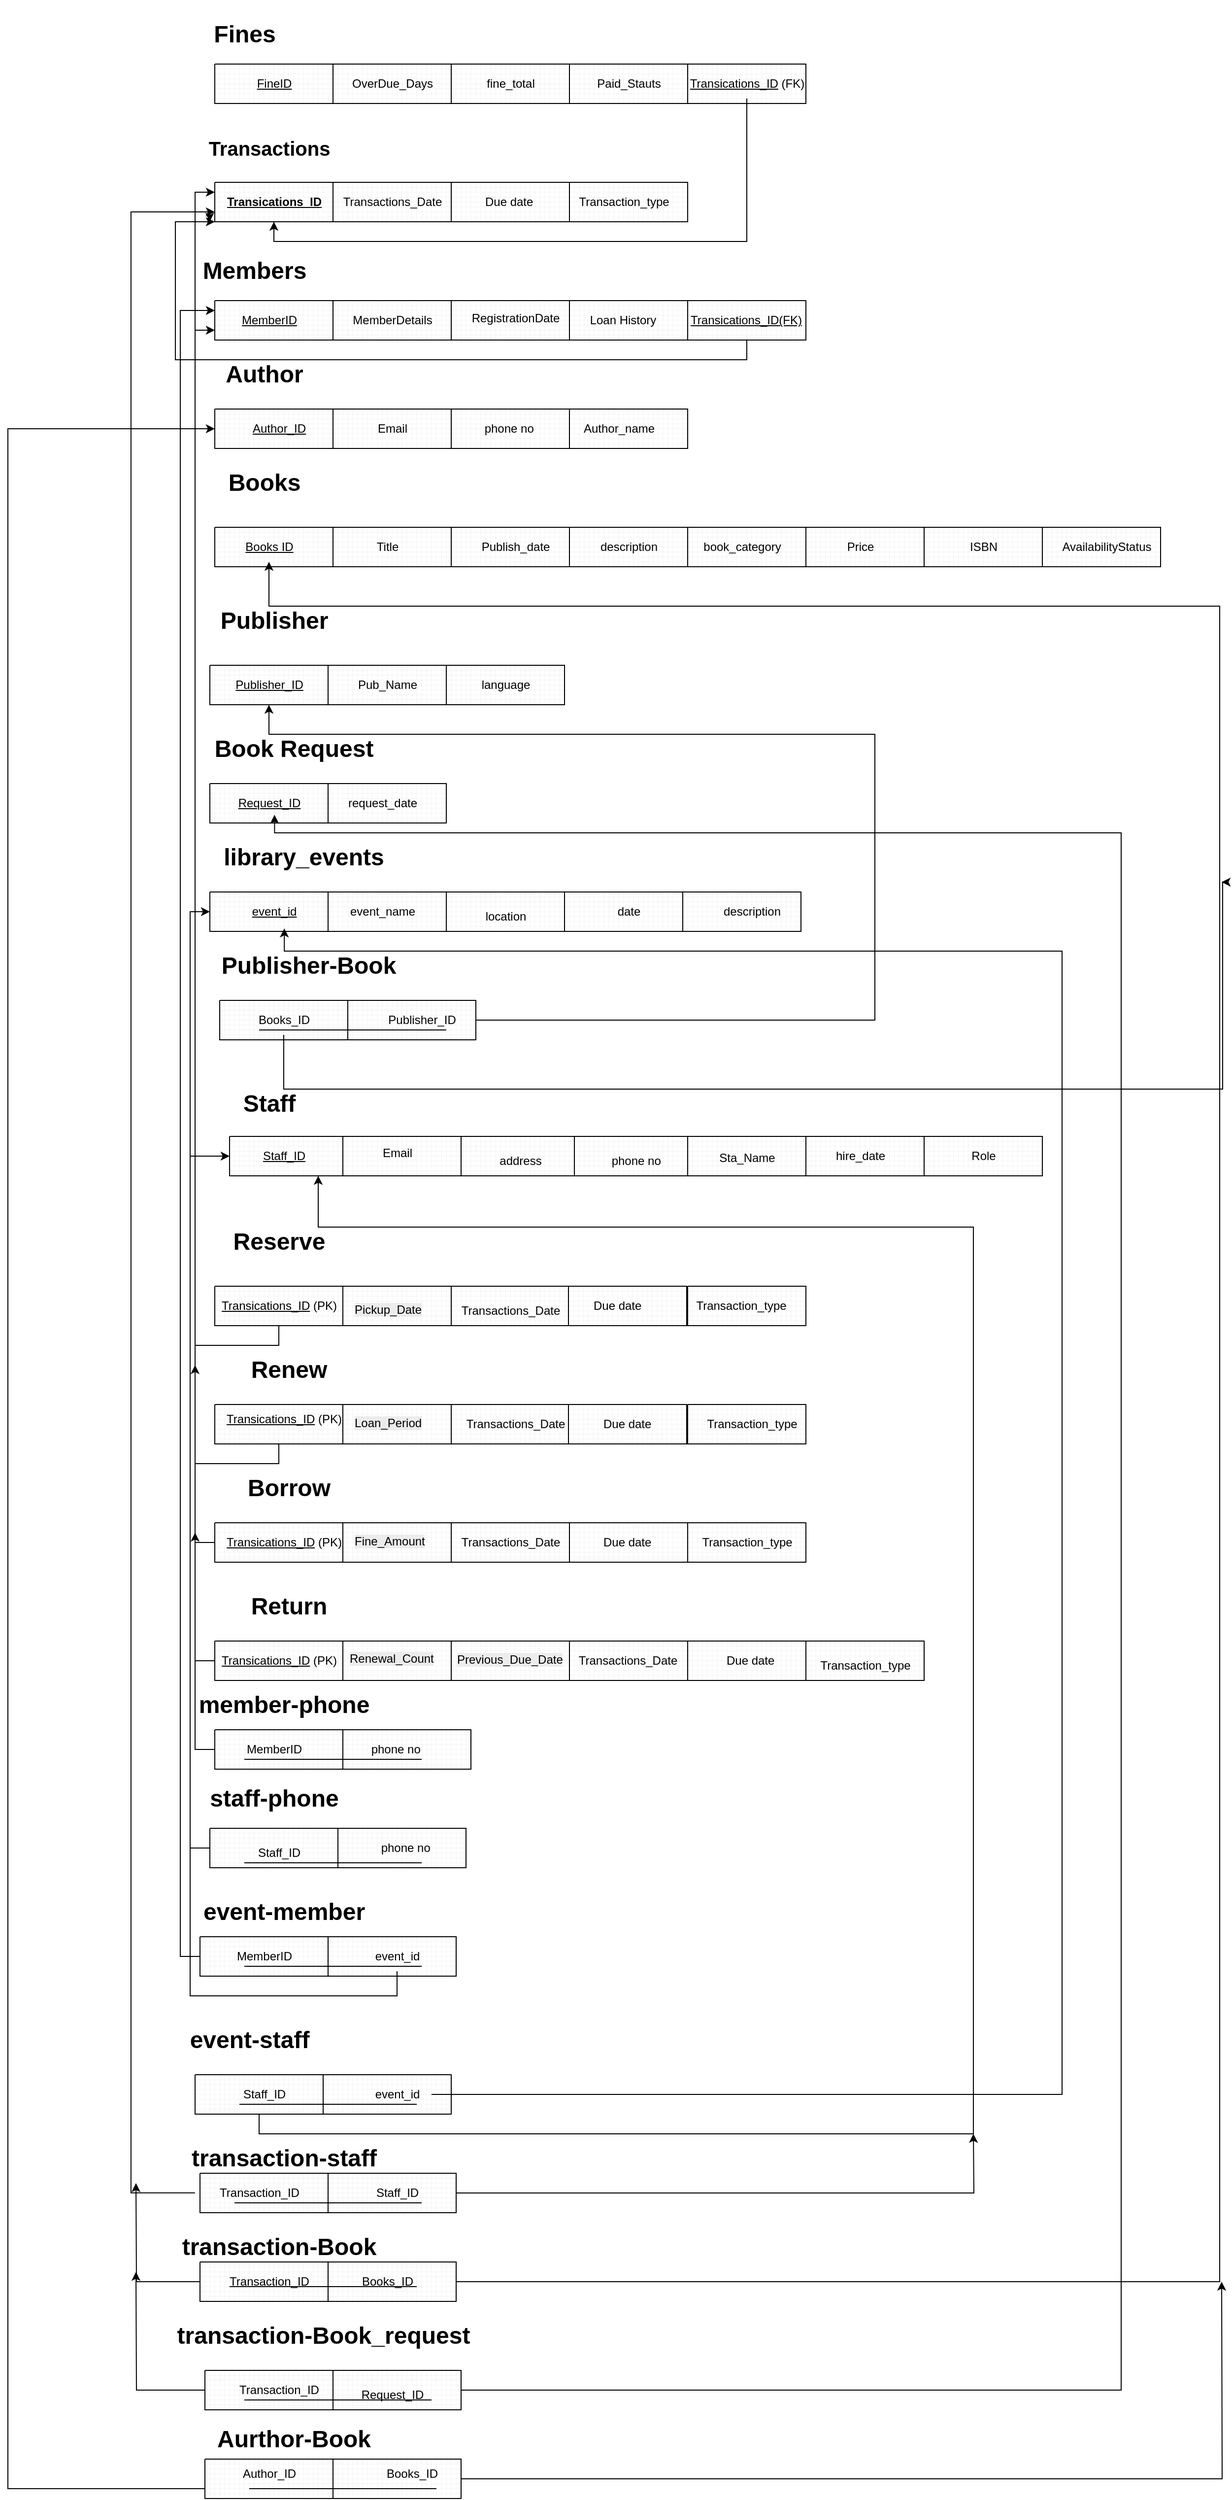 <mxfile version="27.1.1">
  <diagram name="Page-1" id="f93k07r-DjLafKTs3u3J">
    <mxGraphModel dx="2536" dy="619" grid="1" gridSize="10" guides="1" tooltips="1" connect="1" arrows="1" fold="1" page="1" pageScale="1" pageWidth="1169" pageHeight="1654" math="0" shadow="0">
      <root>
        <mxCell id="0" />
        <mxCell id="1" parent="0" />
        <mxCell id="yXZyFi9JdaWAmMFbI6_c-4" value="" style="verticalLabelPosition=bottom;verticalAlign=top;html=1;shape=mxgraph.basic.patternFillRect;fillStyle=grid;step=5;fillStrokeWidth=0.2;fillStrokeColor=#dddddd;" parent="1" vertex="1">
          <mxGeometry x="40" y="80" width="120" height="40" as="geometry" />
        </mxCell>
        <mxCell id="yXZyFi9JdaWAmMFbI6_c-5" value="" style="verticalLabelPosition=bottom;verticalAlign=top;html=1;shape=mxgraph.basic.patternFillRect;fillStyle=grid;step=5;fillStrokeWidth=0.2;fillStrokeColor=#dddddd;" parent="1" vertex="1">
          <mxGeometry x="160" y="80" width="120" height="40" as="geometry" />
        </mxCell>
        <mxCell id="yXZyFi9JdaWAmMFbI6_c-6" value="" style="verticalLabelPosition=bottom;verticalAlign=top;html=1;shape=mxgraph.basic.patternFillRect;fillStyle=grid;step=5;fillStrokeWidth=0.2;fillStrokeColor=#dddddd;" parent="1" vertex="1">
          <mxGeometry x="520" y="80" width="120" height="40" as="geometry" />
        </mxCell>
        <mxCell id="yXZyFi9JdaWAmMFbI6_c-7" value="" style="verticalLabelPosition=bottom;verticalAlign=top;html=1;shape=mxgraph.basic.patternFillRect;fillStyle=grid;step=5;fillStrokeWidth=0.2;fillStrokeColor=#dddddd;" parent="1" vertex="1">
          <mxGeometry x="400" y="80" width="120" height="40" as="geometry" />
        </mxCell>
        <mxCell id="yXZyFi9JdaWAmMFbI6_c-13" value="&lt;span style=&quot;text-wrap-mode: wrap;&quot;&gt;OverDue_Days&lt;/span&gt;" style="text;html=1;align=center;verticalAlign=middle;resizable=0;points=[];autosize=1;strokeColor=none;fillColor=none;fontStyle=0" parent="1" vertex="1">
          <mxGeometry x="165" y="85" width="110" height="30" as="geometry" />
        </mxCell>
        <mxCell id="yXZyFi9JdaWAmMFbI6_c-14" value="&lt;span style=&quot;text-wrap-mode: wrap;&quot;&gt;fine_total&lt;/span&gt;" style="text;html=1;align=center;verticalAlign=middle;resizable=0;points=[];autosize=1;strokeColor=none;fillColor=none;fontStyle=0" parent="1" vertex="1">
          <mxGeometry x="305" y="85" width="70" height="30" as="geometry" />
        </mxCell>
        <mxCell id="yXZyFi9JdaWAmMFbI6_c-15" value="&lt;span style=&quot;text-wrap-mode: wrap;&quot;&gt;Paid_Stauts&lt;/span&gt;" style="text;html=1;align=center;verticalAlign=middle;resizable=0;points=[];autosize=1;strokeColor=none;fillColor=none;fontStyle=0" parent="1" vertex="1">
          <mxGeometry x="415" y="85" width="90" height="30" as="geometry" />
        </mxCell>
        <mxCell id="yXZyFi9JdaWAmMFbI6_c-16" value="&lt;u style=&quot;text-wrap-mode: wrap;&quot;&gt;Transications_ID&lt;/u&gt;&lt;span style=&quot;text-wrap-mode: wrap;&quot;&gt;&amp;nbsp;(FK)&lt;/span&gt;" style="text;html=1;align=center;verticalAlign=middle;resizable=0;points=[];autosize=1;strokeColor=none;fillColor=none;fontStyle=0" parent="1" vertex="1">
          <mxGeometry x="510" y="85" width="140" height="30" as="geometry" />
        </mxCell>
        <mxCell id="yXZyFi9JdaWAmMFbI6_c-17" value="&lt;h1&gt;&lt;span style=&quot;text-wrap-mode: wrap;&quot;&gt;&lt;font style=&quot;font-size: 20px;&quot;&gt;Transactions&lt;/font&gt;&lt;/span&gt;&lt;/h1&gt;" style="text;html=1;align=center;verticalAlign=middle;resizable=0;points=[];autosize=1;strokeColor=none;fillColor=none;fontStyle=0" parent="1" vertex="1">
          <mxGeometry x="20" y="130" width="150" height="70" as="geometry" />
        </mxCell>
        <mxCell id="yXZyFi9JdaWAmMFbI6_c-18" value="" style="verticalLabelPosition=bottom;verticalAlign=top;html=1;shape=mxgraph.basic.patternFillRect;fillStyle=grid;step=5;fillStrokeWidth=0.2;fillStrokeColor=#dddddd;" parent="1" vertex="1">
          <mxGeometry x="40" y="200" width="120" height="40" as="geometry" />
        </mxCell>
        <mxCell id="yXZyFi9JdaWAmMFbI6_c-19" value="" style="verticalLabelPosition=bottom;verticalAlign=top;html=1;shape=mxgraph.basic.patternFillRect;fillStyle=grid;step=5;fillStrokeWidth=0.2;fillStrokeColor=#dddddd;" parent="1" vertex="1">
          <mxGeometry x="160" y="200" width="120" height="40" as="geometry" />
        </mxCell>
        <mxCell id="yXZyFi9JdaWAmMFbI6_c-20" value="" style="verticalLabelPosition=bottom;verticalAlign=top;html=1;shape=mxgraph.basic.patternFillRect;fillStyle=grid;step=5;fillStrokeWidth=0.2;fillStrokeColor=#dddddd;" parent="1" vertex="1">
          <mxGeometry x="280" y="200" width="120" height="40" as="geometry" />
        </mxCell>
        <mxCell id="yXZyFi9JdaWAmMFbI6_c-22" value="&lt;span style=&quot;text-wrap-mode: wrap;&quot;&gt;Due date&amp;nbsp;&lt;/span&gt;" style="text;html=1;align=center;verticalAlign=middle;resizable=0;points=[];autosize=1;strokeColor=none;fillColor=none;fontStyle=0" parent="1" vertex="1">
          <mxGeometry x="300" y="205" width="80" height="30" as="geometry" />
        </mxCell>
        <mxCell id="yXZyFi9JdaWAmMFbI6_c-23" value="&lt;span style=&quot;text-wrap-mode: wrap;&quot;&gt;Transactions_Date&lt;/span&gt;" style="text;html=1;align=center;verticalAlign=middle;resizable=0;points=[];autosize=1;strokeColor=none;fillColor=none;fontStyle=0" parent="1" vertex="1">
          <mxGeometry x="160" y="205" width="120" height="30" as="geometry" />
        </mxCell>
        <mxCell id="yXZyFi9JdaWAmMFbI6_c-26" value="&lt;h1&gt;Members&lt;/h1&gt;" style="text;html=1;align=center;verticalAlign=middle;resizable=0;points=[];autosize=1;strokeColor=none;fillColor=none;fontStyle=0" parent="1" vertex="1">
          <mxGeometry x="15" y="255" width="130" height="70" as="geometry" />
        </mxCell>
        <mxCell id="yXZyFi9JdaWAmMFbI6_c-27" value="" style="verticalLabelPosition=bottom;verticalAlign=top;html=1;shape=mxgraph.basic.patternFillRect;fillStyle=grid;step=5;fillStrokeWidth=0.2;fillStrokeColor=#dddddd;" parent="1" vertex="1">
          <mxGeometry x="280" y="320" width="120" height="40" as="geometry" />
        </mxCell>
        <mxCell id="yXZyFi9JdaWAmMFbI6_c-29" value="" style="verticalLabelPosition=bottom;verticalAlign=top;html=1;shape=mxgraph.basic.patternFillRect;fillStyle=grid;step=5;fillStrokeWidth=0.2;fillStrokeColor=#dddddd;" parent="1" vertex="1">
          <mxGeometry x="160" y="320" width="120" height="40" as="geometry" />
        </mxCell>
        <mxCell id="yXZyFi9JdaWAmMFbI6_c-30" value="" style="verticalLabelPosition=bottom;verticalAlign=top;html=1;shape=mxgraph.basic.patternFillRect;fillStyle=grid;step=5;fillStrokeWidth=0.2;fillStrokeColor=#dddddd;" parent="1" vertex="1">
          <mxGeometry x="40" y="320" width="120" height="40" as="geometry" />
        </mxCell>
        <mxCell id="yXZyFi9JdaWAmMFbI6_c-33" value="&lt;br style=&quot;text-wrap-mode: wrap;&quot;&gt;&lt;span style=&quot;text-wrap-mode: wrap;&quot;&gt;RegistrationDate&lt;/span&gt;" style="text;html=1;align=center;verticalAlign=middle;resizable=0;points=[];autosize=1;strokeColor=none;fillColor=none;fontStyle=0" parent="1" vertex="1">
          <mxGeometry x="290" y="310" width="110" height="40" as="geometry" />
        </mxCell>
        <mxCell id="yXZyFi9JdaWAmMFbI6_c-35" value="&lt;span style=&quot;text-wrap-mode: wrap;&quot;&gt;MemberDetails&lt;/span&gt;" style="text;html=1;align=center;verticalAlign=middle;resizable=0;points=[];autosize=1;strokeColor=none;fillColor=none;fontStyle=0" parent="1" vertex="1">
          <mxGeometry x="170" y="325" width="100" height="30" as="geometry" />
        </mxCell>
        <mxCell id="yXZyFi9JdaWAmMFbI6_c-57" value="" style="verticalLabelPosition=bottom;verticalAlign=top;html=1;shape=mxgraph.basic.patternFillRect;fillStyle=grid;step=5;fillStrokeWidth=0.2;fillStrokeColor=#dddddd;" parent="1" vertex="1">
          <mxGeometry x="40" y="550" width="120" height="40" as="geometry" />
        </mxCell>
        <mxCell id="yXZyFi9JdaWAmMFbI6_c-58" value="&lt;span style=&quot;text-wrap-mode: wrap; text-decoration-line: underline;&quot;&gt;Books ID&lt;/span&gt;" style="text;html=1;align=center;verticalAlign=middle;resizable=0;points=[];autosize=1;strokeColor=none;fillColor=none;fontStyle=0" parent="1" vertex="1">
          <mxGeometry x="60" y="555" width="70" height="30" as="geometry" />
        </mxCell>
        <mxCell id="yXZyFi9JdaWAmMFbI6_c-60" value="&lt;h1&gt;Books&lt;/h1&gt;" style="text;html=1;align=center;verticalAlign=middle;resizable=0;points=[];autosize=1;strokeColor=none;fillColor=none;fontStyle=1" parent="1" vertex="1">
          <mxGeometry x="40" y="470" width="100" height="70" as="geometry" />
        </mxCell>
        <object label="&lt;h1&gt;Fines&lt;/h1&gt;" fines="" id="wt9cHeiA5utjjMeXRoty-1">
          <mxCell style="text;html=1;align=center;verticalAlign=middle;resizable=0;points=[];autosize=1;strokeColor=none;fillColor=none;fontStyle=0" parent="1" vertex="1">
            <mxGeometry x="25" y="15" width="90" height="70" as="geometry" />
          </mxCell>
        </object>
        <mxCell id="wt9cHeiA5utjjMeXRoty-2" value="&lt;u style=&quot;text-wrap-mode: wrap;&quot;&gt;FineID&lt;/u&gt;" style="text;html=1;align=center;verticalAlign=middle;resizable=0;points=[];autosize=1;strokeColor=none;fillColor=none;fontStyle=0" parent="1" vertex="1">
          <mxGeometry x="70" y="85" width="60" height="30" as="geometry" />
        </mxCell>
        <mxCell id="zBZpdm07kDkXtNAK2ePg-10" value="" style="verticalLabelPosition=bottom;verticalAlign=top;html=1;shape=mxgraph.basic.patternFillRect;fillStyle=grid;step=5;fillStrokeWidth=0.2;fillStrokeColor=#dddddd;" parent="1" vertex="1">
          <mxGeometry x="400" y="320" width="120" height="40" as="geometry" />
        </mxCell>
        <mxCell id="zBZpdm07kDkXtNAK2ePg-11" value="&lt;span style=&quot;text-wrap-mode: wrap;&quot;&gt;Loan History&lt;/span&gt;" style="text;html=1;align=center;verticalAlign=middle;resizable=0;points=[];autosize=1;strokeColor=none;fillColor=none;fontStyle=0" parent="1" vertex="1">
          <mxGeometry x="409" y="325" width="90" height="30" as="geometry" />
        </mxCell>
        <mxCell id="zBZpdm07kDkXtNAK2ePg-12" value="" style="verticalLabelPosition=bottom;verticalAlign=top;html=1;shape=mxgraph.basic.patternFillRect;fillStyle=grid;step=5;fillStrokeWidth=0.2;fillStrokeColor=#dddddd;" parent="1" vertex="1">
          <mxGeometry x="160" y="550" width="120" height="40" as="geometry" />
        </mxCell>
        <mxCell id="zBZpdm07kDkXtNAK2ePg-14" value="" style="verticalLabelPosition=bottom;verticalAlign=top;html=1;shape=mxgraph.basic.patternFillRect;fillStyle=grid;step=5;fillStrokeWidth=0.2;fillStrokeColor=#dddddd;" parent="1" vertex="1">
          <mxGeometry x="280" y="550" width="120" height="40" as="geometry" />
        </mxCell>
        <mxCell id="zBZpdm07kDkXtNAK2ePg-15" value="&lt;span style=&quot;text-wrap-mode: wrap;&quot;&gt;Publish_date&lt;/span&gt;" style="text;html=1;align=center;verticalAlign=middle;resizable=0;points=[];autosize=1;strokeColor=none;fillColor=none;fontStyle=0" parent="1" vertex="1">
          <mxGeometry x="300" y="555" width="90" height="30" as="geometry" />
        </mxCell>
        <mxCell id="zBZpdm07kDkXtNAK2ePg-16" value="" style="verticalLabelPosition=bottom;verticalAlign=top;html=1;shape=mxgraph.basic.patternFillRect;fillStyle=grid;step=5;fillStrokeWidth=0.2;fillStrokeColor=#dddddd;" parent="1" vertex="1">
          <mxGeometry x="400" y="550" width="120" height="40" as="geometry" />
        </mxCell>
        <mxCell id="zBZpdm07kDkXtNAK2ePg-17" value="&lt;span style=&quot;text-wrap-mode: wrap;&quot;&gt;description&lt;/span&gt;" style="text;html=1;align=center;verticalAlign=middle;resizable=0;points=[];autosize=1;strokeColor=none;fillColor=none;fontStyle=0" parent="1" vertex="1">
          <mxGeometry x="420" y="555" width="80" height="30" as="geometry" />
        </mxCell>
        <mxCell id="zBZpdm07kDkXtNAK2ePg-18" value="" style="verticalLabelPosition=bottom;verticalAlign=top;html=1;shape=mxgraph.basic.patternFillRect;fillStyle=grid;step=5;fillStrokeWidth=0.2;fillStrokeColor=#dddddd;" parent="1" vertex="1">
          <mxGeometry x="520" y="550" width="120" height="40" as="geometry" />
        </mxCell>
        <mxCell id="zBZpdm07kDkXtNAK2ePg-19" value="&lt;span style=&quot;text-wrap-mode: wrap;&quot;&gt;book_category&lt;/span&gt;" style="text;html=1;align=center;verticalAlign=middle;resizable=0;points=[];autosize=1;strokeColor=none;fillColor=none;fontStyle=0" parent="1" vertex="1">
          <mxGeometry x="525" y="555" width="100" height="30" as="geometry" />
        </mxCell>
        <mxCell id="zBZpdm07kDkXtNAK2ePg-20" value="" style="verticalLabelPosition=bottom;verticalAlign=top;html=1;shape=mxgraph.basic.patternFillRect;fillStyle=grid;step=5;fillStrokeWidth=0.2;fillStrokeColor=#dddddd;" parent="1" vertex="1">
          <mxGeometry x="640" y="550" width="120" height="40" as="geometry" />
        </mxCell>
        <mxCell id="zBZpdm07kDkXtNAK2ePg-22" value="" style="verticalLabelPosition=bottom;verticalAlign=top;html=1;shape=mxgraph.basic.patternFillRect;fillStyle=grid;step=5;fillStrokeWidth=0.2;fillStrokeColor=#dddddd;" parent="1" vertex="1">
          <mxGeometry x="760" y="550" width="120" height="40" as="geometry" />
        </mxCell>
        <mxCell id="zBZpdm07kDkXtNAK2ePg-23" value="&lt;span style=&quot;text-wrap-mode: wrap;&quot;&gt;Price&lt;/span&gt;" style="text;html=1;align=center;verticalAlign=middle;resizable=0;points=[];autosize=1;strokeColor=none;fillColor=none;fontStyle=0" parent="1" vertex="1">
          <mxGeometry x="670" y="555" width="50" height="30" as="geometry" />
        </mxCell>
        <mxCell id="zBZpdm07kDkXtNAK2ePg-24" value="" style="verticalLabelPosition=bottom;verticalAlign=top;html=1;shape=mxgraph.basic.patternFillRect;fillStyle=grid;step=5;fillStrokeWidth=0.2;fillStrokeColor=#dddddd;" parent="1" vertex="1">
          <mxGeometry x="880" y="550" width="120" height="40" as="geometry" />
        </mxCell>
        <mxCell id="zBZpdm07kDkXtNAK2ePg-25" value="&lt;span style=&quot;text-wrap-mode: wrap;&quot;&gt;ISBN&lt;/span&gt;" style="text;html=1;align=center;verticalAlign=middle;resizable=0;points=[];autosize=1;strokeColor=none;fillColor=none;fontStyle=0" parent="1" vertex="1">
          <mxGeometry x="795" y="555" width="50" height="30" as="geometry" />
        </mxCell>
        <mxCell id="-Ux1Ze0q71ANIovZU4FX-13" value="" style="verticalLabelPosition=bottom;verticalAlign=top;html=1;shape=mxgraph.basic.patternFillRect;fillStyle=grid;step=5;fillStrokeWidth=0.2;fillStrokeColor=#dddddd;" parent="1" vertex="1">
          <mxGeometry x="400" y="200" width="120" height="40" as="geometry" />
        </mxCell>
        <mxCell id="-Ux1Ze0q71ANIovZU4FX-15" value="&lt;u style=&quot;text-wrap-mode: wrap;&quot;&gt;Transications_ID&lt;/u&gt;" style="text;html=1;align=center;verticalAlign=middle;resizable=0;points=[];autosize=1;strokeColor=none;fillColor=none;fontStyle=1" parent="1" vertex="1">
          <mxGeometry x="45" y="205" width="110" height="30" as="geometry" />
        </mxCell>
        <mxCell id="iMN4HVAPdnXT3awYnCwE-2" value="&lt;u style=&quot;text-wrap-mode: wrap;&quot;&gt;MemberID&lt;/u&gt;" style="text;html=1;align=center;verticalAlign=middle;resizable=0;points=[];autosize=1;strokeColor=none;fillColor=none;fontStyle=0" parent="1" vertex="1">
          <mxGeometry x="55" y="325" width="80" height="30" as="geometry" />
        </mxCell>
        <mxCell id="tIjBGX7rcAunNY12ScB5-10" value="&lt;span style=&quot;text-wrap-mode: wrap;&quot;&gt;Title&lt;/span&gt;" style="text;html=1;align=center;verticalAlign=middle;resizable=0;points=[];autosize=1;strokeColor=none;fillColor=none;fontStyle=0" parent="1" vertex="1">
          <mxGeometry x="190" y="555" width="50" height="30" as="geometry" />
        </mxCell>
        <mxCell id="tIjBGX7rcAunNY12ScB5-11" value="&lt;span style=&quot;text-wrap-mode: wrap;&quot;&gt;AvailabilityStatus&lt;/span&gt;" style="text;html=1;align=center;verticalAlign=middle;resizable=0;points=[];autosize=1;strokeColor=none;fillColor=none;fontStyle=0" parent="1" vertex="1">
          <mxGeometry x="890" y="555" width="110" height="30" as="geometry" />
        </mxCell>
        <mxCell id="iMN4HVAPdnXT3awYnCwE-14" value="&lt;h1&gt;Author&lt;/h1&gt;" style="text;html=1;align=center;verticalAlign=middle;resizable=0;points=[];autosize=1;strokeColor=none;fillColor=none;fontStyle=0" parent="1" vertex="1">
          <mxGeometry x="40" y="360" width="100" height="70" as="geometry" />
        </mxCell>
        <mxCell id="iMN4HVAPdnXT3awYnCwE-15" value="" style="verticalLabelPosition=bottom;verticalAlign=top;html=1;shape=mxgraph.basic.patternFillRect;fillStyle=grid;step=5;fillStrokeWidth=0.2;fillStrokeColor=#dddddd;" parent="1" vertex="1">
          <mxGeometry x="40" y="430" width="120" height="40" as="geometry" />
        </mxCell>
        <mxCell id="iMN4HVAPdnXT3awYnCwE-16" value="" style="verticalLabelPosition=bottom;verticalAlign=top;html=1;shape=mxgraph.basic.patternFillRect;fillStyle=grid;step=5;fillStrokeWidth=0.2;fillStrokeColor=#dddddd;" parent="1" vertex="1">
          <mxGeometry x="160" y="430" width="120" height="40" as="geometry" />
        </mxCell>
        <mxCell id="iMN4HVAPdnXT3awYnCwE-17" value="" style="verticalLabelPosition=bottom;verticalAlign=top;html=1;shape=mxgraph.basic.patternFillRect;fillStyle=grid;step=5;fillStrokeWidth=0.2;fillStrokeColor=#dddddd;" parent="1" vertex="1">
          <mxGeometry x="280" y="430" width="120" height="40" as="geometry" />
        </mxCell>
        <mxCell id="iMN4HVAPdnXT3awYnCwE-18" value="&lt;span style=&quot;text-wrap-mode: wrap;&quot;&gt;Email&lt;/span&gt;" style="text;html=1;align=center;verticalAlign=middle;resizable=0;points=[];autosize=1;strokeColor=none;fillColor=none;fontStyle=0" parent="1" vertex="1">
          <mxGeometry x="195" y="435" width="50" height="30" as="geometry" />
        </mxCell>
        <mxCell id="iMN4HVAPdnXT3awYnCwE-19" value="&lt;u style=&quot;text-wrap-mode: wrap;&quot;&gt;Author_ID&lt;/u&gt;" style="text;html=1;align=center;verticalAlign=middle;resizable=0;points=[];autosize=1;strokeColor=none;fillColor=none;fontStyle=0" parent="1" vertex="1">
          <mxGeometry x="65" y="435" width="80" height="30" as="geometry" />
        </mxCell>
        <mxCell id="iMN4HVAPdnXT3awYnCwE-20" value="&lt;span style=&quot;text-wrap-mode: wrap;&quot;&gt;phone no&amp;nbsp;&lt;/span&gt;" style="text;html=1;align=center;verticalAlign=middle;resizable=0;points=[];autosize=1;strokeColor=none;fillColor=none;fontStyle=0" parent="1" vertex="1">
          <mxGeometry x="300" y="435" width="80" height="30" as="geometry" />
        </mxCell>
        <mxCell id="tIjBGX7rcAunNY12ScB5-24" value="&lt;h1&gt;Publisher&lt;/h1&gt;" style="text;html=1;align=center;verticalAlign=middle;resizable=0;points=[];autosize=1;strokeColor=none;fillColor=none;fontStyle=0" parent="1" vertex="1">
          <mxGeometry x="35" y="610" width="130" height="70" as="geometry" />
        </mxCell>
        <mxCell id="tIjBGX7rcAunNY12ScB5-28" value="" style="verticalLabelPosition=bottom;verticalAlign=top;html=1;shape=mxgraph.basic.patternFillRect;fillStyle=grid;step=5;fillStrokeWidth=0.2;fillStrokeColor=#dddddd;" parent="1" vertex="1">
          <mxGeometry x="155" y="690" width="120" height="40" as="geometry" />
        </mxCell>
        <mxCell id="tIjBGX7rcAunNY12ScB5-26" value="" style="verticalLabelPosition=bottom;verticalAlign=top;html=1;shape=mxgraph.basic.patternFillRect;fillStyle=grid;step=5;fillStrokeWidth=0.2;fillStrokeColor=#dddddd;" parent="1" vertex="1">
          <mxGeometry x="35" y="690" width="120" height="40" as="geometry" />
        </mxCell>
        <mxCell id="tIjBGX7rcAunNY12ScB5-32" value="&lt;u style=&quot;text-wrap-mode: wrap;&quot;&gt;Publisher_ID&lt;/u&gt;" style="text;html=1;align=center;verticalAlign=middle;resizable=0;points=[];autosize=1;strokeColor=none;fillColor=none;fontStyle=0" parent="1" vertex="1">
          <mxGeometry x="50" y="695" width="90" height="30" as="geometry" />
        </mxCell>
        <mxCell id="tIjBGX7rcAunNY12ScB5-27" value="" style="verticalLabelPosition=bottom;verticalAlign=top;html=1;shape=mxgraph.basic.patternFillRect;fillStyle=grid;step=5;fillStrokeWidth=0.2;fillStrokeColor=#dddddd;" parent="1" vertex="1">
          <mxGeometry x="275" y="690" width="120" height="40" as="geometry" />
        </mxCell>
        <mxCell id="tIjBGX7rcAunNY12ScB5-33" value="&lt;span style=&quot;text-wrap-mode: wrap;&quot;&gt;Pub_Name&lt;/span&gt;" style="text;html=1;align=center;verticalAlign=middle;resizable=0;points=[];autosize=1;strokeColor=none;fillColor=none;fontStyle=0" parent="1" vertex="1">
          <mxGeometry x="175" y="695" width="80" height="30" as="geometry" />
        </mxCell>
        <mxCell id="tIjBGX7rcAunNY12ScB5-34" value="&lt;span style=&quot;text-wrap-mode: wrap;&quot;&gt;language&lt;/span&gt;" style="text;html=1;align=center;verticalAlign=middle;resizable=0;points=[];autosize=1;strokeColor=none;fillColor=none;fontStyle=0" parent="1" vertex="1">
          <mxGeometry x="300" y="695" width="70" height="30" as="geometry" />
        </mxCell>
        <mxCell id="tIjBGX7rcAunNY12ScB5-46" value="&lt;h1&gt;Book Request&lt;/h1&gt;" style="text;html=1;align=center;verticalAlign=middle;resizable=0;points=[];autosize=1;strokeColor=none;fillColor=none;fontStyle=0" parent="1" vertex="1">
          <mxGeometry x="30" y="740" width="180" height="70" as="geometry" />
        </mxCell>
        <mxCell id="tIjBGX7rcAunNY12ScB5-47" value="" style="verticalLabelPosition=bottom;verticalAlign=top;html=1;shape=mxgraph.basic.patternFillRect;fillStyle=grid;step=5;fillStrokeWidth=0.2;fillStrokeColor=#dddddd;" parent="1" vertex="1">
          <mxGeometry x="35" y="810" width="120" height="40" as="geometry" />
        </mxCell>
        <mxCell id="tIjBGX7rcAunNY12ScB5-48" value="" style="verticalLabelPosition=bottom;verticalAlign=top;html=1;shape=mxgraph.basic.patternFillRect;fillStyle=grid;step=5;fillStrokeWidth=0.2;fillStrokeColor=#dddddd;" parent="1" vertex="1">
          <mxGeometry x="155" y="810" width="120" height="40" as="geometry" />
        </mxCell>
        <mxCell id="iMN4HVAPdnXT3awYnCwE-26" value="" style="verticalLabelPosition=bottom;verticalAlign=top;html=1;shape=mxgraph.basic.patternFillRect;fillStyle=grid;step=5;fillStrokeWidth=0.2;fillStrokeColor=#dddddd;" parent="1" vertex="1">
          <mxGeometry x="400" y="430" width="120" height="40" as="geometry" />
        </mxCell>
        <mxCell id="tIjBGX7rcAunNY12ScB5-51" value="&lt;u style=&quot;text-wrap-mode: wrap;&quot;&gt;Request_ID&lt;/u&gt;" style="text;html=1;align=center;verticalAlign=middle;resizable=0;points=[];autosize=1;strokeColor=none;fillColor=none;fontStyle=0" parent="1" vertex="1">
          <mxGeometry x="50" y="815" width="90" height="30" as="geometry" />
        </mxCell>
        <mxCell id="tIjBGX7rcAunNY12ScB5-52" value="&lt;span style=&quot;text-wrap-mode: wrap;&quot;&gt;request_date&lt;/span&gt;" style="text;html=1;align=center;verticalAlign=middle;resizable=0;points=[];autosize=1;strokeColor=none;fillColor=none;fontStyle=0" parent="1" vertex="1">
          <mxGeometry x="165" y="815" width="90" height="30" as="geometry" />
        </mxCell>
        <mxCell id="iMN4HVAPdnXT3awYnCwE-28" value="&lt;span style=&quot;text-wrap-mode: wrap;&quot;&gt;Author_name&lt;/span&gt;" style="text;html=1;align=center;verticalAlign=middle;resizable=0;points=[];autosize=1;strokeColor=none;fillColor=none;fontStyle=0" parent="1" vertex="1">
          <mxGeometry x="400" y="435" width="100" height="30" as="geometry" />
        </mxCell>
        <mxCell id="tIjBGX7rcAunNY12ScB5-58" value="&lt;h1&gt;&lt;span style=&quot;text-wrap-mode: wrap;&quot;&gt;&lt;font style=&quot;font-size: 24px;&quot;&gt;library_events&lt;/font&gt;&lt;/span&gt;&lt;/h1&gt;" style="text;html=1;align=center;verticalAlign=middle;resizable=0;points=[];autosize=1;strokeColor=none;fillColor=none;fontStyle=0" parent="1" vertex="1">
          <mxGeometry x="35" y="850" width="190" height="70" as="geometry" />
        </mxCell>
        <mxCell id="tIjBGX7rcAunNY12ScB5-60" value="" style="verticalLabelPosition=bottom;verticalAlign=top;html=1;shape=mxgraph.basic.patternFillRect;fillStyle=grid;step=5;fillStrokeWidth=0.2;fillStrokeColor=#dddddd;" parent="1" vertex="1">
          <mxGeometry x="35" y="920" width="120" height="40" as="geometry" />
        </mxCell>
        <mxCell id="tIjBGX7rcAunNY12ScB5-61" value="" style="verticalLabelPosition=bottom;verticalAlign=top;html=1;shape=mxgraph.basic.patternFillRect;fillStyle=grid;step=5;fillStrokeWidth=0.2;fillStrokeColor=#dddddd;" parent="1" vertex="1">
          <mxGeometry x="155" y="920" width="120" height="40" as="geometry" />
        </mxCell>
        <mxCell id="tIjBGX7rcAunNY12ScB5-62" value="" style="verticalLabelPosition=bottom;verticalAlign=top;html=1;shape=mxgraph.basic.patternFillRect;fillStyle=grid;step=5;fillStrokeWidth=0.2;fillStrokeColor=#dddddd;" parent="1" vertex="1">
          <mxGeometry x="275" y="920" width="120" height="40" as="geometry" />
        </mxCell>
        <mxCell id="tIjBGX7rcAunNY12ScB5-63" value="" style="verticalLabelPosition=bottom;verticalAlign=top;html=1;shape=mxgraph.basic.patternFillRect;fillStyle=grid;step=5;fillStrokeWidth=0.2;fillStrokeColor=#dddddd;" parent="1" vertex="1">
          <mxGeometry x="395" y="920" width="120" height="40" as="geometry" />
        </mxCell>
        <mxCell id="tIjBGX7rcAunNY12ScB5-64" value="" style="verticalLabelPosition=bottom;verticalAlign=top;html=1;shape=mxgraph.basic.patternFillRect;fillStyle=grid;step=5;fillStrokeWidth=0.2;fillStrokeColor=#dddddd;" parent="1" vertex="1">
          <mxGeometry x="515" y="920" width="120" height="40" as="geometry" />
        </mxCell>
        <mxCell id="tIjBGX7rcAunNY12ScB5-65" value="&lt;span style=&quot;text-wrap-mode: wrap; text-decoration-line: underline;&quot;&gt;event_id&lt;/span&gt;" style="text;html=1;align=center;verticalAlign=middle;resizable=0;points=[];autosize=1;strokeColor=none;fillColor=none;fontStyle=0" parent="1" vertex="1">
          <mxGeometry x="65" y="925" width="70" height="30" as="geometry" />
        </mxCell>
        <mxCell id="tIjBGX7rcAunNY12ScB5-66" value="&lt;span style=&quot;text-wrap-mode: wrap;&quot;&gt;event_name&lt;/span&gt;" style="text;html=1;align=center;verticalAlign=middle;resizable=0;points=[];autosize=1;strokeColor=none;fillColor=none;fontStyle=0" parent="1" vertex="1">
          <mxGeometry x="165" y="925" width="90" height="30" as="geometry" />
        </mxCell>
        <mxCell id="tIjBGX7rcAunNY12ScB5-67" value="&lt;span style=&quot;text-wrap-mode: wrap;&quot;&gt;location&lt;/span&gt;" style="text;html=1;align=center;verticalAlign=middle;resizable=0;points=[];autosize=1;strokeColor=none;fillColor=none;fontStyle=0" parent="1" vertex="1">
          <mxGeometry x="305" y="930" width="60" height="30" as="geometry" />
        </mxCell>
        <mxCell id="tIjBGX7rcAunNY12ScB5-69" value="&lt;span style=&quot;text-wrap-mode: wrap;&quot;&gt;date&lt;/span&gt;" style="text;html=1;align=center;verticalAlign=middle;resizable=0;points=[];autosize=1;strokeColor=none;fillColor=none;fontStyle=0" parent="1" vertex="1">
          <mxGeometry x="435" y="925" width="50" height="30" as="geometry" />
        </mxCell>
        <mxCell id="tIjBGX7rcAunNY12ScB5-70" value="&lt;span style=&quot;text-wrap-mode: wrap;&quot;&gt;description&lt;/span&gt;" style="text;html=1;align=center;verticalAlign=middle;resizable=0;points=[];autosize=1;strokeColor=none;fillColor=none;fontStyle=0" parent="1" vertex="1">
          <mxGeometry x="545" y="925" width="80" height="30" as="geometry" />
        </mxCell>
        <mxCell id="tIjBGX7rcAunNY12ScB5-72" value="&lt;h1&gt;&lt;span style=&quot;text-wrap-mode: wrap;&quot;&gt;&lt;font style=&quot;font-size: 24px;&quot;&gt;Staff&lt;/font&gt;&lt;/span&gt;&lt;/h1&gt;" style="text;html=1;align=center;verticalAlign=middle;resizable=0;points=[];autosize=1;strokeColor=none;fillColor=none;fontStyle=0" parent="1" vertex="1">
          <mxGeometry x="55" y="1100" width="80" height="70" as="geometry" />
        </mxCell>
        <mxCell id="tIjBGX7rcAunNY12ScB5-73" value="" style="verticalLabelPosition=bottom;verticalAlign=top;html=1;shape=mxgraph.basic.patternFillRect;fillStyle=grid;step=5;fillStrokeWidth=0.2;fillStrokeColor=#dddddd;" parent="1" vertex="1">
          <mxGeometry x="55" y="1168" width="120" height="40" as="geometry" />
        </mxCell>
        <mxCell id="tIjBGX7rcAunNY12ScB5-74" value="" style="verticalLabelPosition=bottom;verticalAlign=top;html=1;shape=mxgraph.basic.patternFillRect;fillStyle=grid;step=5;fillStrokeWidth=0.2;fillStrokeColor=#dddddd;" parent="1" vertex="1">
          <mxGeometry x="170" y="1168" width="120" height="40" as="geometry" />
        </mxCell>
        <mxCell id="tIjBGX7rcAunNY12ScB5-75" value="" style="verticalLabelPosition=bottom;verticalAlign=top;html=1;shape=mxgraph.basic.patternFillRect;fillStyle=grid;step=5;fillStrokeWidth=0.2;fillStrokeColor=#dddddd;" parent="1" vertex="1">
          <mxGeometry x="290" y="1168" width="120" height="40" as="geometry" />
        </mxCell>
        <mxCell id="tIjBGX7rcAunNY12ScB5-76" value="" style="verticalLabelPosition=bottom;verticalAlign=top;html=1;shape=mxgraph.basic.patternFillRect;fillStyle=grid;step=5;fillStrokeWidth=0.2;fillStrokeColor=#dddddd;" parent="1" vertex="1">
          <mxGeometry x="405" y="1168" width="120" height="40" as="geometry" />
        </mxCell>
        <mxCell id="iMN4HVAPdnXT3awYnCwE-40" value="" style="verticalLabelPosition=bottom;verticalAlign=top;html=1;shape=mxgraph.basic.patternFillRect;fillStyle=grid;step=5;fillStrokeWidth=0.2;fillStrokeColor=#dddddd;" parent="1" vertex="1">
          <mxGeometry x="160" y="1320" width="120" height="40" as="geometry" />
        </mxCell>
        <mxCell id="tIjBGX7rcAunNY12ScB5-77" value="" style="verticalLabelPosition=bottom;verticalAlign=top;html=1;shape=mxgraph.basic.patternFillRect;fillStyle=grid;step=5;fillStrokeWidth=0.2;fillStrokeColor=#dddddd;" parent="1" vertex="1">
          <mxGeometry x="520" y="1168" width="120" height="40" as="geometry" />
        </mxCell>
        <mxCell id="tIjBGX7rcAunNY12ScB5-78" value="" style="verticalLabelPosition=bottom;verticalAlign=top;html=1;shape=mxgraph.basic.patternFillRect;fillStyle=grid;step=5;fillStrokeWidth=0.2;fillStrokeColor=#dddddd;" parent="1" vertex="1">
          <mxGeometry x="640" y="1168" width="120" height="40" as="geometry" />
        </mxCell>
        <mxCell id="iMN4HVAPdnXT3awYnCwE-41" value="" style="verticalLabelPosition=bottom;verticalAlign=top;html=1;shape=mxgraph.basic.patternFillRect;fillStyle=grid;step=5;fillStrokeWidth=0.2;fillStrokeColor=#dddddd;" parent="1" vertex="1">
          <mxGeometry x="40" y="1320" width="130" height="40" as="geometry" />
        </mxCell>
        <mxCell id="iMN4HVAPdnXT3awYnCwE-45" value="" style="verticalLabelPosition=bottom;verticalAlign=top;html=1;shape=mxgraph.basic.patternFillRect;fillStyle=grid;step=5;fillStrokeWidth=0.2;fillStrokeColor=#dddddd;" parent="1" vertex="1">
          <mxGeometry x="160" y="1560" width="120" height="40" as="geometry" />
        </mxCell>
        <mxCell id="tIjBGX7rcAunNY12ScB5-79" value="" style="verticalLabelPosition=bottom;verticalAlign=top;html=1;shape=mxgraph.basic.patternFillRect;fillStyle=grid;step=5;fillStrokeWidth=0.2;fillStrokeColor=#dddddd;" parent="1" vertex="1">
          <mxGeometry x="760" y="1168" width="120" height="40" as="geometry" />
        </mxCell>
        <mxCell id="iMN4HVAPdnXT3awYnCwE-44" value="" style="verticalLabelPosition=bottom;verticalAlign=top;html=1;shape=mxgraph.basic.patternFillRect;fillStyle=grid;step=5;fillStrokeWidth=0.2;fillStrokeColor=#dddddd;" parent="1" vertex="1">
          <mxGeometry x="40" y="1560" width="130" height="40" as="geometry" />
        </mxCell>
        <mxCell id="iMN4HVAPdnXT3awYnCwE-43" value="" style="verticalLabelPosition=bottom;verticalAlign=top;html=1;shape=mxgraph.basic.patternFillRect;fillStyle=grid;step=5;fillStrokeWidth=0.2;fillStrokeColor=#dddddd;" parent="1" vertex="1">
          <mxGeometry x="160" y="1440" width="120" height="40" as="geometry" />
        </mxCell>
        <mxCell id="tIjBGX7rcAunNY12ScB5-81" value="&lt;u style=&quot;text-wrap-mode: wrap;&quot;&gt;Staff_ID&lt;/u&gt;" style="text;html=1;align=center;verticalAlign=middle;resizable=0;points=[];autosize=1;strokeColor=none;fillColor=none;fontStyle=0" parent="1" vertex="1">
          <mxGeometry x="75" y="1173" width="70" height="30" as="geometry" />
        </mxCell>
        <mxCell id="iMN4HVAPdnXT3awYnCwE-42" value="" style="verticalLabelPosition=bottom;verticalAlign=top;html=1;shape=mxgraph.basic.patternFillRect;fillStyle=grid;step=5;fillStrokeWidth=0.2;fillStrokeColor=#dddddd;" parent="1" vertex="1">
          <mxGeometry x="40" y="1440" width="130" height="40" as="geometry" />
        </mxCell>
        <mxCell id="iMN4HVAPdnXT3awYnCwE-47" value="" style="verticalLabelPosition=bottom;verticalAlign=top;html=1;shape=mxgraph.basic.patternFillRect;fillStyle=grid;step=5;fillStrokeWidth=0.2;fillStrokeColor=#dddddd;" parent="1" vertex="1">
          <mxGeometry x="160" y="1680" width="120" height="40" as="geometry" />
        </mxCell>
        <mxCell id="iMN4HVAPdnXT3awYnCwE-48" value="&lt;h1&gt;&lt;span style=&quot;text-wrap-mode: wrap;&quot;&gt;&lt;font style=&quot;font-size: 24px;&quot;&gt;Reserve&lt;/font&gt;&lt;/span&gt;&lt;/h1&gt;" style="text;html=1;align=center;verticalAlign=middle;resizable=0;points=[];autosize=1;strokeColor=none;fillColor=none;fontStyle=0" parent="1" vertex="1">
          <mxGeometry x="45" y="1240" width="120" height="70" as="geometry" />
        </mxCell>
        <mxCell id="iMN4HVAPdnXT3awYnCwE-50" value="&lt;h1&gt;Borrow&lt;/h1&gt;" style="text;html=1;align=center;verticalAlign=middle;resizable=0;points=[];autosize=1;strokeColor=none;fillColor=none;fontStyle=0" parent="1" vertex="1">
          <mxGeometry x="60" y="1490" width="110" height="70" as="geometry" />
        </mxCell>
        <mxCell id="iMN4HVAPdnXT3awYnCwE-49" value="&lt;h1&gt;Renew&lt;/h1&gt;" style="text;html=1;align=center;verticalAlign=middle;resizable=0;points=[];autosize=1;strokeColor=none;fillColor=none;fontStyle=0" parent="1" vertex="1">
          <mxGeometry x="65" y="1370" width="100" height="70" as="geometry" />
        </mxCell>
        <mxCell id="iMN4HVAPdnXT3awYnCwE-51" value="&lt;h1&gt;Return&lt;/h1&gt;" style="text;html=1;align=center;verticalAlign=middle;resizable=0;points=[];autosize=1;strokeColor=none;fillColor=none;fontStyle=0" parent="1" vertex="1">
          <mxGeometry x="65" y="1610" width="100" height="70" as="geometry" />
        </mxCell>
        <mxCell id="tIjBGX7rcAunNY12ScB5-82" value="&lt;span style=&quot;text-wrap-mode: wrap;&quot;&gt;Email&lt;/span&gt;" style="text;html=1;align=center;verticalAlign=middle;resizable=0;points=[];autosize=1;strokeColor=none;fillColor=none;fontStyle=0" parent="1" vertex="1">
          <mxGeometry x="200" y="1170" width="50" height="30" as="geometry" />
        </mxCell>
        <mxCell id="tIjBGX7rcAunNY12ScB5-83" value="&lt;span style=&quot;text-wrap-mode: wrap;&quot;&gt;address&lt;/span&gt;" style="text;html=1;align=center;verticalAlign=middle;resizable=0;points=[];autosize=1;strokeColor=none;fillColor=none;fontStyle=0" parent="1" vertex="1">
          <mxGeometry x="315" y="1178" width="70" height="30" as="geometry" />
        </mxCell>
        <mxCell id="iMN4HVAPdnXT3awYnCwE-52" value="&lt;u style=&quot;text-wrap-mode: wrap;&quot;&gt;Transications_ID&lt;/u&gt;&lt;span style=&quot;text-wrap-mode: wrap;&quot;&gt;&amp;nbsp;(PK)&lt;/span&gt;" style="text;html=1;align=center;verticalAlign=middle;resizable=0;points=[];autosize=1;strokeColor=none;fillColor=none;fontStyle=0" parent="1" vertex="1">
          <mxGeometry x="35" y="1325" width="140" height="30" as="geometry" />
        </mxCell>
        <mxCell id="tIjBGX7rcAunNY12ScB5-84" value="&lt;span style=&quot;text-wrap-mode: wrap;&quot;&gt;phone no&amp;nbsp;&lt;/span&gt;" style="text;html=1;align=center;verticalAlign=middle;resizable=0;points=[];autosize=1;strokeColor=none;fillColor=none;fontStyle=0" parent="1" vertex="1">
          <mxGeometry x="429" y="1178" width="80" height="30" as="geometry" />
        </mxCell>
        <mxCell id="tIjBGX7rcAunNY12ScB5-85" value="&lt;span style=&quot;text-wrap-mode: wrap;&quot;&gt;Sta_Name&lt;/span&gt;" style="text;html=1;align=center;verticalAlign=middle;resizable=0;points=[];autosize=1;strokeColor=none;fillColor=none;fontStyle=0" parent="1" vertex="1">
          <mxGeometry x="540" y="1175" width="80" height="30" as="geometry" />
        </mxCell>
        <mxCell id="iMN4HVAPdnXT3awYnCwE-53" value="&lt;u style=&quot;text-wrap-mode: wrap;&quot;&gt;Transications_ID&lt;/u&gt;&lt;span style=&quot;text-wrap-mode: wrap;&quot;&gt;&amp;nbsp;(PK)&lt;/span&gt;" style="text;html=1;align=center;verticalAlign=middle;resizable=0;points=[];autosize=1;strokeColor=none;fillColor=none;fontStyle=0" parent="1" vertex="1">
          <mxGeometry x="40" y="1440" width="140" height="30" as="geometry" />
        </mxCell>
        <mxCell id="tIjBGX7rcAunNY12ScB5-99" style="edgeStyle=orthogonalEdgeStyle;rounded=0;orthogonalLoop=1;jettySize=auto;html=1;" parent="1" source="iMN4HVAPdnXT3awYnCwE-54" edge="1">
          <mxGeometry relative="1" as="geometry">
            <mxPoint x="20" y="1400" as="targetPoint" />
          </mxGeometry>
        </mxCell>
        <mxCell id="iMN4HVAPdnXT3awYnCwE-54" value="&lt;u style=&quot;text-wrap-mode: wrap;&quot;&gt;Transications_ID&lt;/u&gt;&lt;span style=&quot;text-wrap-mode: wrap;&quot;&gt;&amp;nbsp;(PK)&lt;/span&gt;" style="text;html=1;align=center;verticalAlign=middle;resizable=0;points=[];autosize=1;strokeColor=none;fillColor=none;fontStyle=0" parent="1" vertex="1">
          <mxGeometry x="40" y="1565" width="140" height="30" as="geometry" />
        </mxCell>
        <mxCell id="tIjBGX7rcAunNY12ScB5-86" value="&lt;span style=&quot;text-wrap-mode: wrap;&quot;&gt;hire_date&lt;/span&gt;" style="text;html=1;align=center;verticalAlign=middle;resizable=0;points=[];autosize=1;strokeColor=none;fillColor=none;fontStyle=0" parent="1" vertex="1">
          <mxGeometry x="660" y="1173" width="70" height="30" as="geometry" />
        </mxCell>
        <mxCell id="tIjBGX7rcAunNY12ScB5-87" value="&lt;span style=&quot;text-wrap-mode: wrap;&quot;&gt;Role&lt;/span&gt;" style="text;html=1;align=center;verticalAlign=middle;resizable=0;points=[];autosize=1;strokeColor=none;fillColor=none;fontStyle=0" parent="1" vertex="1">
          <mxGeometry x="795" y="1173" width="50" height="30" as="geometry" />
        </mxCell>
        <mxCell id="tIjBGX7rcAunNY12ScB5-100" style="edgeStyle=orthogonalEdgeStyle;rounded=0;orthogonalLoop=1;jettySize=auto;html=1;" parent="1" source="iMN4HVAPdnXT3awYnCwE-57" edge="1">
          <mxGeometry relative="1" as="geometry">
            <mxPoint x="20" y="1570" as="targetPoint" />
          </mxGeometry>
        </mxCell>
        <mxCell id="iMN4HVAPdnXT3awYnCwE-57" value="" style="verticalLabelPosition=bottom;verticalAlign=top;html=1;shape=mxgraph.basic.patternFillRect;fillStyle=grid;step=5;fillStrokeWidth=0.2;fillStrokeColor=#dddddd;" parent="1" vertex="1">
          <mxGeometry x="40" y="1680" width="130" height="40" as="geometry" />
        </mxCell>
        <mxCell id="iMN4HVAPdnXT3awYnCwE-58" value="&lt;u style=&quot;text-wrap-mode: wrap;&quot;&gt;Transications_ID&lt;/u&gt;&lt;span style=&quot;text-wrap-mode: wrap;&quot;&gt;&amp;nbsp;(PK)&lt;/span&gt;" style="text;html=1;align=center;verticalAlign=middle;resizable=0;points=[];autosize=1;strokeColor=none;fillColor=none;fontStyle=0" parent="1" vertex="1">
          <mxGeometry x="35" y="1685" width="140" height="30" as="geometry" />
        </mxCell>
        <mxCell id="iMN4HVAPdnXT3awYnCwE-62" value="&lt;br style=&quot;forced-color-adjust: none; color: rgb(0, 0, 0); font-family: Helvetica; font-size: 12px; font-style: normal; font-variant-ligatures: normal; font-variant-caps: normal; font-weight: 400; letter-spacing: normal; orphans: 2; text-align: center; text-indent: 0px; text-transform: none; widows: 2; word-spacing: 0px; -webkit-text-stroke-width: 0px; white-space: normal; background-color: rgb(236, 236, 236); text-decoration-thickness: initial; text-decoration-style: initial; text-decoration-color: initial;&quot;&gt;&lt;span style=&quot;color: rgb(0, 0, 0); font-family: Helvetica; font-size: 12px; font-style: normal; font-variant-ligatures: normal; font-variant-caps: normal; font-weight: 400; letter-spacing: normal; orphans: 2; text-align: center; text-indent: 0px; text-transform: none; widows: 2; word-spacing: 0px; -webkit-text-stroke-width: 0px; white-space: normal; background-color: rgb(236, 236, 236); text-decoration-thickness: initial; text-decoration-style: initial; text-decoration-color: initial; display: inline !important; float: none;&quot;&gt;Renewal_Count&lt;/span&gt;&lt;br style=&quot;forced-color-adjust: none; color: rgb(0, 0, 0); font-family: Helvetica; font-size: 12px; font-style: normal; font-variant-ligatures: normal; font-variant-caps: normal; font-weight: 400; letter-spacing: normal; orphans: 2; text-align: center; text-indent: 0px; text-transform: none; widows: 2; word-spacing: 0px; -webkit-text-stroke-width: 0px; white-space: normal; background-color: rgb(236, 236, 236); text-decoration-thickness: initial; text-decoration-style: initial; text-decoration-color: initial;&quot;&gt;" style="text;whiteSpace=wrap;html=1;" parent="1" vertex="1">
          <mxGeometry x="175" y="1670" width="120" height="50" as="geometry" />
        </mxCell>
        <mxCell id="iMN4HVAPdnXT3awYnCwE-60" value="&lt;span style=&quot;color: rgb(0, 0, 0); font-family: Helvetica; font-size: 12px; font-style: normal; font-variant-ligatures: normal; font-variant-caps: normal; font-weight: 400; letter-spacing: normal; orphans: 2; text-align: center; text-indent: 0px; text-transform: none; widows: 2; word-spacing: 0px; -webkit-text-stroke-width: 0px; white-space: normal; background-color: rgb(236, 236, 236); text-decoration-thickness: initial; text-decoration-style: initial; text-decoration-color: initial; display: inline !important; float: none;&quot;&gt;Loan_Period&lt;/span&gt;" style="text;whiteSpace=wrap;html=1;" parent="1" vertex="1">
          <mxGeometry x="180" y="1445" width="100" height="30" as="geometry" />
        </mxCell>
        <mxCell id="iMN4HVAPdnXT3awYnCwE-63" value="" style="verticalLabelPosition=bottom;verticalAlign=top;html=1;shape=mxgraph.basic.patternFillRect;fillStyle=grid;step=5;fillStrokeWidth=0.2;fillStrokeColor=#dddddd;" parent="1" vertex="1">
          <mxGeometry x="280" y="1680" width="120" height="40" as="geometry" />
        </mxCell>
        <mxCell id="iMN4HVAPdnXT3awYnCwE-61" value="&lt;span style=&quot;color: rgb(0, 0, 0); font-family: Helvetica; font-size: 12px; font-style: normal; font-variant-ligatures: normal; font-variant-caps: normal; font-weight: 400; letter-spacing: normal; orphans: 2; text-align: center; text-indent: 0px; text-transform: none; widows: 2; word-spacing: 0px; -webkit-text-stroke-width: 0px; white-space: normal; background-color: rgb(236, 236, 236); text-decoration-thickness: initial; text-decoration-style: initial; text-decoration-color: initial; display: inline !important; float: none;&quot;&gt;Fine_Amount&lt;/span&gt;" style="text;whiteSpace=wrap;html=1;" parent="1" vertex="1">
          <mxGeometry x="180" y="1565" width="100" height="40" as="geometry" />
        </mxCell>
        <mxCell id="iMN4HVAPdnXT3awYnCwE-59" value="&lt;span style=&quot;color: rgb(0, 0, 0); font-family: Helvetica; font-size: 12px; font-style: normal; font-variant-ligatures: normal; font-variant-caps: normal; font-weight: 400; letter-spacing: normal; orphans: 2; text-align: center; text-indent: 0px; text-transform: none; widows: 2; word-spacing: 0px; -webkit-text-stroke-width: 0px; white-space: normal; background-color: rgb(236, 236, 236); text-decoration-thickness: initial; text-decoration-style: initial; text-decoration-color: initial; display: inline !important; float: none;&quot;&gt;Pickup_Date&lt;/span&gt;" style="text;whiteSpace=wrap;html=1;" parent="1" vertex="1">
          <mxGeometry x="180" y="1330" width="100" height="40" as="geometry" />
        </mxCell>
        <mxCell id="iMN4HVAPdnXT3awYnCwE-64" value="&lt;span style=&quot;color: rgb(0, 0, 0); font-family: Helvetica; font-size: 12px; font-style: normal; font-variant-ligatures: normal; font-variant-caps: normal; font-weight: 400; letter-spacing: normal; orphans: 2; text-align: center; text-indent: 0px; text-transform: none; widows: 2; word-spacing: 0px; -webkit-text-stroke-width: 0px; white-space: normal; background-color: rgb(236, 236, 236); text-decoration-thickness: initial; text-decoration-style: initial; text-decoration-color: initial; display: inline !important; float: none;&quot;&gt;Previous_Due_Date&lt;/span&gt;" style="text;whiteSpace=wrap;html=1;" parent="1" vertex="1">
          <mxGeometry x="284" y="1685" width="140" height="40" as="geometry" />
        </mxCell>
        <mxCell id="tIjBGX7rcAunNY12ScB5-94" value="&lt;span style=&quot;text-wrap-mode: wrap;&quot;&gt;Transaction_type&lt;/span&gt;" style="text;html=1;align=center;verticalAlign=middle;resizable=0;points=[];autosize=1;strokeColor=none;fillColor=none;fontStyle=0" parent="1" vertex="1">
          <mxGeometry x="395" y="205" width="120" height="30" as="geometry" />
        </mxCell>
        <mxCell id="tIjBGX7rcAunNY12ScB5-97" style="edgeStyle=orthogonalEdgeStyle;rounded=0;orthogonalLoop=1;jettySize=auto;html=1;exitX=0.5;exitY=1;exitDx=0;exitDy=0;exitPerimeter=0;entryX=0;entryY=0.75;entryDx=0;entryDy=0;entryPerimeter=0;" parent="1" source="iMN4HVAPdnXT3awYnCwE-41" target="yXZyFi9JdaWAmMFbI6_c-18" edge="1">
          <mxGeometry relative="1" as="geometry" />
        </mxCell>
        <mxCell id="tIjBGX7rcAunNY12ScB5-98" style="edgeStyle=orthogonalEdgeStyle;rounded=0;orthogonalLoop=1;jettySize=auto;html=1;exitX=0.5;exitY=1;exitDx=0;exitDy=0;exitPerimeter=0;entryX=0;entryY=0.25;entryDx=0;entryDy=0;entryPerimeter=0;" parent="1" source="iMN4HVAPdnXT3awYnCwE-42" target="yXZyFi9JdaWAmMFbI6_c-18" edge="1">
          <mxGeometry relative="1" as="geometry" />
        </mxCell>
        <mxCell id="yXZyFi9JdaWAmMFbI6_c-8" value="" style="verticalLabelPosition=bottom;verticalAlign=top;html=1;shape=mxgraph.basic.patternFillRect;fillStyle=grid;step=5;fillStrokeWidth=0.2;fillStrokeColor=#dddddd;" parent="1" vertex="1">
          <mxGeometry x="280" y="80" width="120" height="40" as="geometry" />
        </mxCell>
        <mxCell id="esSW1i_ceitW5YK9w1PT-2" value="" style="verticalLabelPosition=bottom;verticalAlign=top;html=1;shape=mxgraph.basic.patternFillRect;fillStyle=grid;step=5;fillStrokeWidth=0.2;fillStrokeColor=#dddddd;" parent="1" vertex="1">
          <mxGeometry x="280" y="1320" width="120" height="40" as="geometry" />
        </mxCell>
        <mxCell id="esSW1i_ceitW5YK9w1PT-3" value="" style="verticalLabelPosition=bottom;verticalAlign=top;html=1;shape=mxgraph.basic.patternFillRect;fillStyle=grid;step=5;fillStrokeWidth=0.2;fillStrokeColor=#dddddd;" parent="1" vertex="1">
          <mxGeometry x="280" y="1440" width="120" height="40" as="geometry" />
        </mxCell>
        <mxCell id="esSW1i_ceitW5YK9w1PT-4" value="" style="verticalLabelPosition=bottom;verticalAlign=top;html=1;shape=mxgraph.basic.patternFillRect;fillStyle=grid;step=5;fillStrokeWidth=0.2;fillStrokeColor=#dddddd;" parent="1" vertex="1">
          <mxGeometry x="280" y="1560" width="120" height="40" as="geometry" />
        </mxCell>
        <mxCell id="esSW1i_ceitW5YK9w1PT-5" value="" style="verticalLabelPosition=bottom;verticalAlign=top;html=1;shape=mxgraph.basic.patternFillRect;fillStyle=grid;step=5;fillStrokeWidth=0.2;fillStrokeColor=#dddddd;" parent="1" vertex="1">
          <mxGeometry x="400" y="1680" width="120" height="40" as="geometry" />
        </mxCell>
        <mxCell id="esSW1i_ceitW5YK9w1PT-6" value="&lt;span style=&quot;text-wrap-mode: wrap;&quot;&gt;fine_total&lt;/span&gt;" style="text;html=1;align=center;verticalAlign=middle;resizable=0;points=[];autosize=1;strokeColor=none;fillColor=none;fontStyle=0" parent="1" vertex="1">
          <mxGeometry x="305" y="85" width="70" height="30" as="geometry" />
        </mxCell>
        <mxCell id="esSW1i_ceitW5YK9w1PT-7" value="" style="verticalLabelPosition=bottom;verticalAlign=top;html=1;shape=mxgraph.basic.patternFillRect;fillStyle=grid;step=5;fillStrokeWidth=0.2;fillStrokeColor=#dddddd;" parent="1" vertex="1">
          <mxGeometry x="399" y="1320" width="120" height="40" as="geometry" />
        </mxCell>
        <mxCell id="esSW1i_ceitW5YK9w1PT-8" value="" style="verticalLabelPosition=bottom;verticalAlign=top;html=1;shape=mxgraph.basic.patternFillRect;fillStyle=grid;step=5;fillStrokeWidth=0.2;fillStrokeColor=#dddddd;" parent="1" vertex="1">
          <mxGeometry x="399" y="1440" width="120" height="40" as="geometry" />
        </mxCell>
        <mxCell id="esSW1i_ceitW5YK9w1PT-9" value="" style="verticalLabelPosition=bottom;verticalAlign=top;html=1;shape=mxgraph.basic.patternFillRect;fillStyle=grid;step=5;fillStrokeWidth=0.2;fillStrokeColor=#dddddd;" parent="1" vertex="1">
          <mxGeometry x="400" y="1560" width="120" height="40" as="geometry" />
        </mxCell>
        <mxCell id="esSW1i_ceitW5YK9w1PT-10" value="" style="verticalLabelPosition=bottom;verticalAlign=top;html=1;shape=mxgraph.basic.patternFillRect;fillStyle=grid;step=5;fillStrokeWidth=0.2;fillStrokeColor=#dddddd;" parent="1" vertex="1">
          <mxGeometry x="520" y="1680" width="120" height="40" as="geometry" />
        </mxCell>
        <mxCell id="esSW1i_ceitW5YK9w1PT-11" value="" style="verticalLabelPosition=bottom;verticalAlign=top;html=1;shape=mxgraph.basic.patternFillRect;fillStyle=grid;step=5;fillStrokeWidth=0.2;fillStrokeColor=#dddddd;" parent="1" vertex="1">
          <mxGeometry x="520" y="1320" width="120" height="40" as="geometry" />
        </mxCell>
        <mxCell id="esSW1i_ceitW5YK9w1PT-12" value="" style="verticalLabelPosition=bottom;verticalAlign=top;html=1;shape=mxgraph.basic.patternFillRect;fillStyle=grid;step=5;fillStrokeWidth=0.2;fillStrokeColor=#dddddd;" parent="1" vertex="1">
          <mxGeometry x="520" y="1440" width="120" height="40" as="geometry" />
        </mxCell>
        <mxCell id="esSW1i_ceitW5YK9w1PT-13" value="" style="verticalLabelPosition=bottom;verticalAlign=top;html=1;shape=mxgraph.basic.patternFillRect;fillStyle=grid;step=5;fillStrokeWidth=0.2;fillStrokeColor=#dddddd;" parent="1" vertex="1">
          <mxGeometry x="520" y="1560" width="120" height="40" as="geometry" />
        </mxCell>
        <mxCell id="esSW1i_ceitW5YK9w1PT-14" value="" style="verticalLabelPosition=bottom;verticalAlign=top;html=1;shape=mxgraph.basic.patternFillRect;fillStyle=grid;step=5;fillStrokeWidth=0.2;fillStrokeColor=#dddddd;" parent="1" vertex="1">
          <mxGeometry x="640" y="1680" width="120" height="40" as="geometry" />
        </mxCell>
        <mxCell id="esSW1i_ceitW5YK9w1PT-15" value="&lt;span style=&quot;text-wrap-mode: wrap;&quot;&gt;Transactions_Date&lt;/span&gt;" style="text;html=1;align=center;verticalAlign=middle;resizable=0;points=[];autosize=1;strokeColor=none;fillColor=none;fontStyle=0" parent="1" vertex="1">
          <mxGeometry x="280" y="1330" width="120" height="30" as="geometry" />
        </mxCell>
        <mxCell id="esSW1i_ceitW5YK9w1PT-16" value="&lt;span style=&quot;text-wrap-mode: wrap;&quot;&gt;Transactions_Date&lt;/span&gt;" style="text;html=1;align=center;verticalAlign=middle;resizable=0;points=[];autosize=1;strokeColor=none;fillColor=none;fontStyle=0" parent="1" vertex="1">
          <mxGeometry x="285" y="1445" width="120" height="30" as="geometry" />
        </mxCell>
        <mxCell id="esSW1i_ceitW5YK9w1PT-17" value="&lt;span style=&quot;text-wrap-mode: wrap;&quot;&gt;Transactions_Date&lt;/span&gt;" style="text;html=1;align=center;verticalAlign=middle;resizable=0;points=[];autosize=1;strokeColor=none;fillColor=none;fontStyle=0" parent="1" vertex="1">
          <mxGeometry x="280" y="1565" width="120" height="30" as="geometry" />
        </mxCell>
        <mxCell id="esSW1i_ceitW5YK9w1PT-18" value="&lt;span style=&quot;text-wrap-mode: wrap;&quot;&gt;Transactions_Date&lt;/span&gt;" style="text;html=1;align=center;verticalAlign=middle;resizable=0;points=[];autosize=1;strokeColor=none;fillColor=none;fontStyle=0" parent="1" vertex="1">
          <mxGeometry x="399" y="1685" width="120" height="30" as="geometry" />
        </mxCell>
        <mxCell id="esSW1i_ceitW5YK9w1PT-19" value="&lt;span style=&quot;text-wrap-mode: wrap;&quot;&gt;Due date&amp;nbsp;&lt;/span&gt;" style="text;html=1;align=center;verticalAlign=middle;resizable=0;points=[];autosize=1;strokeColor=none;fillColor=none;fontStyle=0" parent="1" vertex="1">
          <mxGeometry x="410" y="1325" width="80" height="30" as="geometry" />
        </mxCell>
        <mxCell id="esSW1i_ceitW5YK9w1PT-20" value="&lt;span style=&quot;text-wrap-mode: wrap;&quot;&gt;Due date&amp;nbsp;&lt;/span&gt;" style="text;html=1;align=center;verticalAlign=middle;resizable=0;points=[];autosize=1;strokeColor=none;fillColor=none;fontStyle=0" parent="1" vertex="1">
          <mxGeometry x="420" y="1445" width="80" height="30" as="geometry" />
        </mxCell>
        <mxCell id="esSW1i_ceitW5YK9w1PT-21" value="&lt;span style=&quot;text-wrap-mode: wrap;&quot;&gt;Due date&amp;nbsp;&lt;/span&gt;" style="text;html=1;align=center;verticalAlign=middle;resizable=0;points=[];autosize=1;strokeColor=none;fillColor=none;fontStyle=0" parent="1" vertex="1">
          <mxGeometry x="420" y="1565" width="80" height="30" as="geometry" />
        </mxCell>
        <mxCell id="esSW1i_ceitW5YK9w1PT-22" value="&lt;span style=&quot;text-wrap-mode: wrap;&quot;&gt;Due date&amp;nbsp;&lt;/span&gt;" style="text;html=1;align=center;verticalAlign=middle;resizable=0;points=[];autosize=1;strokeColor=none;fillColor=none;fontStyle=0" parent="1" vertex="1">
          <mxGeometry x="545" y="1685" width="80" height="30" as="geometry" />
        </mxCell>
        <mxCell id="esSW1i_ceitW5YK9w1PT-23" value="&lt;span style=&quot;text-wrap-mode: wrap;&quot;&gt;Transaction_type&lt;/span&gt;" style="text;html=1;align=center;verticalAlign=middle;resizable=0;points=[];autosize=1;strokeColor=none;fillColor=none;fontStyle=0" parent="1" vertex="1">
          <mxGeometry x="514" y="1325" width="120" height="30" as="geometry" />
        </mxCell>
        <mxCell id="esSW1i_ceitW5YK9w1PT-24" value="&lt;span style=&quot;text-wrap-mode: wrap;&quot;&gt;Transaction_type&lt;/span&gt;" style="text;html=1;align=center;verticalAlign=middle;resizable=0;points=[];autosize=1;strokeColor=none;fillColor=none;fontStyle=0" parent="1" vertex="1">
          <mxGeometry x="525" y="1445" width="120" height="30" as="geometry" />
        </mxCell>
        <mxCell id="esSW1i_ceitW5YK9w1PT-25" value="&lt;span style=&quot;text-wrap-mode: wrap;&quot;&gt;Transaction_type&lt;/span&gt;" style="text;html=1;align=center;verticalAlign=middle;resizable=0;points=[];autosize=1;strokeColor=none;fillColor=none;fontStyle=0" parent="1" vertex="1">
          <mxGeometry x="520" y="1565" width="120" height="30" as="geometry" />
        </mxCell>
        <mxCell id="esSW1i_ceitW5YK9w1PT-26" value="&lt;span style=&quot;text-wrap-mode: wrap;&quot;&gt;Transaction_type&lt;/span&gt;" style="text;html=1;align=center;verticalAlign=middle;resizable=0;points=[];autosize=1;strokeColor=none;fillColor=none;fontStyle=0" parent="1" vertex="1">
          <mxGeometry x="640" y="1690" width="120" height="30" as="geometry" />
        </mxCell>
        <mxCell id="esSW1i_ceitW5YK9w1PT-27" value="" style="verticalLabelPosition=bottom;verticalAlign=top;html=1;shape=mxgraph.basic.patternFillRect;fillStyle=grid;step=5;fillStrokeWidth=0.2;fillStrokeColor=#dddddd;" parent="1" vertex="1">
          <mxGeometry x="40" y="1770" width="130" height="40" as="geometry" />
        </mxCell>
        <mxCell id="esSW1i_ceitW5YK9w1PT-28" value="" style="verticalLabelPosition=bottom;verticalAlign=top;html=1;shape=mxgraph.basic.patternFillRect;fillStyle=grid;step=5;fillStrokeWidth=0.2;fillStrokeColor=#dddddd;" parent="1" vertex="1">
          <mxGeometry x="170" y="1770" width="130" height="40" as="geometry" />
        </mxCell>
        <mxCell id="esSW1i_ceitW5YK9w1PT-29" value="&lt;h1&gt;member-phone&lt;/h1&gt;" style="text;html=1;align=center;verticalAlign=middle;resizable=0;points=[];autosize=1;strokeColor=none;fillColor=none;fontStyle=0" parent="1" vertex="1">
          <mxGeometry x="10" y="1710" width="200" height="70" as="geometry" />
        </mxCell>
        <mxCell id="esSW1i_ceitW5YK9w1PT-31" value="&lt;span style=&quot;text-wrap-mode: wrap;&quot;&gt;phone no&amp;nbsp;&lt;/span&gt;" style="text;html=1;align=center;verticalAlign=middle;resizable=0;points=[];autosize=1;strokeColor=none;fillColor=none;fontStyle=0" parent="1" vertex="1">
          <mxGeometry x="185" y="1775" width="80" height="30" as="geometry" />
        </mxCell>
        <mxCell id="esSW1i_ceitW5YK9w1PT-32" value="" style="line;strokeWidth=1;rotatable=0;dashed=0;labelPosition=right;align=left;verticalAlign=middle;spacingTop=0;spacingLeft=6;points=[];portConstraint=eastwest;" parent="1" vertex="1">
          <mxGeometry x="70" y="1795" width="180" height="10" as="geometry" />
        </mxCell>
        <mxCell id="esSW1i_ceitW5YK9w1PT-33" value="&lt;span style=&quot;text-wrap-mode: wrap;&quot;&gt;MemberID&lt;/span&gt;" style="text;html=1;align=center;verticalAlign=middle;resizable=0;points=[];autosize=1;strokeColor=none;fillColor=none;fontStyle=0" parent="1" vertex="1">
          <mxGeometry x="60" y="1775" width="80" height="30" as="geometry" />
        </mxCell>
        <mxCell id="esSW1i_ceitW5YK9w1PT-35" value="" style="verticalLabelPosition=bottom;verticalAlign=top;html=1;shape=mxgraph.basic.patternFillRect;fillStyle=grid;step=5;fillStrokeWidth=0.2;fillStrokeColor=#dddddd;" parent="1" vertex="1">
          <mxGeometry x="35" y="1870" width="130" height="40" as="geometry" />
        </mxCell>
        <mxCell id="esSW1i_ceitW5YK9w1PT-36" value="" style="verticalLabelPosition=bottom;verticalAlign=top;html=1;shape=mxgraph.basic.patternFillRect;fillStyle=grid;step=5;fillStrokeWidth=0.2;fillStrokeColor=#dddddd;" parent="1" vertex="1">
          <mxGeometry x="165" y="1870" width="130" height="40" as="geometry" />
        </mxCell>
        <mxCell id="d_q-ORB5m0dD9u2W9F5y-1" value="&lt;h1&gt;staff-phone&lt;/h1&gt;" style="text;html=1;align=center;verticalAlign=middle;resizable=0;points=[];autosize=1;strokeColor=none;fillColor=none;fontStyle=0" parent="1" vertex="1">
          <mxGeometry x="25" y="1805" width="150" height="70" as="geometry" />
        </mxCell>
        <mxCell id="d_q-ORB5m0dD9u2W9F5y-2" value="&lt;span style=&quot;text-wrap-mode: wrap;&quot;&gt;phone no&amp;nbsp;&lt;/span&gt;" style="text;html=1;align=center;verticalAlign=middle;resizable=0;points=[];autosize=1;strokeColor=none;fillColor=none;fontStyle=0" parent="1" vertex="1">
          <mxGeometry x="195" y="1875" width="80" height="30" as="geometry" />
        </mxCell>
        <mxCell id="d_q-ORB5m0dD9u2W9F5y-4" value="" style="line;strokeWidth=1;rotatable=0;dashed=0;labelPosition=right;align=left;verticalAlign=middle;spacingTop=0;spacingLeft=6;points=[];portConstraint=eastwest;" parent="1" vertex="1">
          <mxGeometry x="70" y="1900" width="180" height="10" as="geometry" />
        </mxCell>
        <mxCell id="BZSTbK-Lmsxj-4GkQFBk-1" value="&lt;span style=&quot;text-wrap-mode: wrap;&quot;&gt;Staff_ID&lt;/span&gt;" style="text;html=1;align=center;verticalAlign=middle;resizable=0;points=[];autosize=1;strokeColor=none;fillColor=none;fontStyle=0" parent="1" vertex="1">
          <mxGeometry x="70" y="1880" width="70" height="30" as="geometry" />
        </mxCell>
        <mxCell id="BZSTbK-Lmsxj-4GkQFBk-2" style="edgeStyle=orthogonalEdgeStyle;rounded=0;orthogonalLoop=1;jettySize=auto;html=1;exitX=0;exitY=0.5;exitDx=0;exitDy=0;exitPerimeter=0;entryX=0;entryY=0.75;entryDx=0;entryDy=0;entryPerimeter=0;" parent="1" source="esSW1i_ceitW5YK9w1PT-27" target="yXZyFi9JdaWAmMFbI6_c-30" edge="1">
          <mxGeometry relative="1" as="geometry" />
        </mxCell>
        <mxCell id="BZSTbK-Lmsxj-4GkQFBk-3" style="edgeStyle=orthogonalEdgeStyle;rounded=0;orthogonalLoop=1;jettySize=auto;html=1;exitX=0;exitY=0.5;exitDx=0;exitDy=0;exitPerimeter=0;entryX=0;entryY=0.5;entryDx=0;entryDy=0;entryPerimeter=0;" parent="1" source="esSW1i_ceitW5YK9w1PT-35" target="tIjBGX7rcAunNY12ScB5-73" edge="1">
          <mxGeometry relative="1" as="geometry" />
        </mxCell>
        <mxCell id="BZSTbK-Lmsxj-4GkQFBk-5" value="" style="verticalLabelPosition=bottom;verticalAlign=top;html=1;shape=mxgraph.basic.patternFillRect;fillStyle=grid;step=5;fillStrokeWidth=0.2;fillStrokeColor=#dddddd;" parent="1" vertex="1">
          <mxGeometry x="520" y="320" width="120" height="40" as="geometry" />
        </mxCell>
        <mxCell id="BZSTbK-Lmsxj-4GkQFBk-6" value="&lt;u style=&quot;text-wrap-mode: wrap;&quot;&gt;Transications_ID(FK)&lt;/u&gt;" style="text;html=1;align=center;verticalAlign=middle;resizable=0;points=[];autosize=1;strokeColor=none;fillColor=none;fontStyle=0" parent="1" vertex="1">
          <mxGeometry x="509" y="325" width="140" height="30" as="geometry" />
        </mxCell>
        <mxCell id="BZSTbK-Lmsxj-4GkQFBk-7" value="" style="verticalLabelPosition=bottom;verticalAlign=top;html=1;shape=mxgraph.basic.patternFillRect;fillStyle=grid;step=5;fillStrokeWidth=0.2;fillStrokeColor=#dddddd;" parent="1" vertex="1">
          <mxGeometry x="25" y="1980" width="130" height="40" as="geometry" />
        </mxCell>
        <mxCell id="BZSTbK-Lmsxj-4GkQFBk-8" value="" style="verticalLabelPosition=bottom;verticalAlign=top;html=1;shape=mxgraph.basic.patternFillRect;fillStyle=grid;step=5;fillStrokeWidth=0.2;fillStrokeColor=#dddddd;" parent="1" vertex="1">
          <mxGeometry x="155" y="1980" width="130" height="40" as="geometry" />
        </mxCell>
        <mxCell id="BZSTbK-Lmsxj-4GkQFBk-9" value="&lt;h1&gt;event-member&lt;/h1&gt;" style="text;html=1;align=center;verticalAlign=middle;resizable=0;points=[];autosize=1;strokeColor=none;fillColor=none;fontStyle=0" parent="1" vertex="1">
          <mxGeometry x="15" y="1920" width="190" height="70" as="geometry" />
        </mxCell>
        <mxCell id="BZSTbK-Lmsxj-4GkQFBk-10" value="&lt;span style=&quot;text-wrap-mode: wrap;&quot;&gt;MemberID&lt;/span&gt;" style="text;html=1;align=center;verticalAlign=middle;resizable=0;points=[];autosize=1;strokeColor=none;fillColor=none;fontStyle=0" parent="1" vertex="1">
          <mxGeometry x="50" y="1985" width="80" height="30" as="geometry" />
        </mxCell>
        <mxCell id="BZSTbK-Lmsxj-4GkQFBk-11" value="&lt;span style=&quot;text-wrap-mode: wrap;&quot;&gt;event_id&lt;/span&gt;" style="text;html=1;align=center;verticalAlign=middle;resizable=0;points=[];autosize=1;strokeColor=none;fillColor=none;fontStyle=0" parent="1" vertex="1">
          <mxGeometry x="190" y="1985" width="70" height="30" as="geometry" />
        </mxCell>
        <mxCell id="BZSTbK-Lmsxj-4GkQFBk-12" value="" style="line;strokeWidth=1;rotatable=0;dashed=0;labelPosition=right;align=left;verticalAlign=middle;spacingTop=0;spacingLeft=6;points=[];portConstraint=eastwest;" parent="1" vertex="1">
          <mxGeometry x="70" y="2005" width="180" height="10" as="geometry" />
        </mxCell>
        <mxCell id="BZSTbK-Lmsxj-4GkQFBk-13" value="&lt;h1&gt;event-staff&lt;/h1&gt;" style="text;html=1;align=center;verticalAlign=middle;resizable=0;points=[];autosize=1;strokeColor=none;fillColor=none;fontStyle=0" parent="1" vertex="1">
          <mxGeometry x="5" y="2050" width="140" height="70" as="geometry" />
        </mxCell>
        <mxCell id="BZSTbK-Lmsxj-4GkQFBk-14" value="" style="verticalLabelPosition=bottom;verticalAlign=top;html=1;shape=mxgraph.basic.patternFillRect;fillStyle=grid;step=5;fillStrokeWidth=0.2;fillStrokeColor=#dddddd;" parent="1" vertex="1">
          <mxGeometry x="20" y="2120" width="130" height="40" as="geometry" />
        </mxCell>
        <mxCell id="BZSTbK-Lmsxj-4GkQFBk-15" value="" style="verticalLabelPosition=bottom;verticalAlign=top;html=1;shape=mxgraph.basic.patternFillRect;fillStyle=grid;step=5;fillStrokeWidth=0.2;fillStrokeColor=#dddddd;" parent="1" vertex="1">
          <mxGeometry x="150" y="2120" width="130" height="40" as="geometry" />
        </mxCell>
        <mxCell id="BZSTbK-Lmsxj-4GkQFBk-16" value="&lt;span style=&quot;text-wrap-mode: wrap;&quot;&gt;event_id&lt;/span&gt;" style="text;html=1;align=center;verticalAlign=middle;resizable=0;points=[];autosize=1;strokeColor=none;fillColor=none;fontStyle=0" parent="1" vertex="1">
          <mxGeometry x="190" y="2125" width="70" height="30" as="geometry" />
        </mxCell>
        <mxCell id="BZSTbK-Lmsxj-4GkQFBk-17" value="&lt;span style=&quot;text-wrap-mode: wrap;&quot;&gt;Staff_ID&lt;/span&gt;" style="text;html=1;align=center;verticalAlign=middle;resizable=0;points=[];autosize=1;strokeColor=none;fillColor=none;fontStyle=0" parent="1" vertex="1">
          <mxGeometry x="55" y="2125" width="70" height="30" as="geometry" />
        </mxCell>
        <mxCell id="BZSTbK-Lmsxj-4GkQFBk-18" value="" style="line;strokeWidth=1;rotatable=0;dashed=0;labelPosition=right;align=left;verticalAlign=middle;spacingTop=0;spacingLeft=6;points=[];portConstraint=eastwest;" parent="1" vertex="1">
          <mxGeometry x="65" y="2145" width="180" height="10" as="geometry" />
        </mxCell>
        <mxCell id="BZSTbK-Lmsxj-4GkQFBk-19" value="&lt;h1&gt;transaction-staff&lt;/h1&gt;" style="text;html=1;align=center;verticalAlign=middle;resizable=0;points=[];autosize=1;strokeColor=none;fillColor=none;fontStyle=0" parent="1" vertex="1">
          <mxGeometry x="5" y="2170" width="210" height="70" as="geometry" />
        </mxCell>
        <mxCell id="BZSTbK-Lmsxj-4GkQFBk-20" value="" style="verticalLabelPosition=bottom;verticalAlign=top;html=1;shape=mxgraph.basic.patternFillRect;fillStyle=grid;step=5;fillStrokeWidth=0.2;fillStrokeColor=#dddddd;" parent="1" vertex="1">
          <mxGeometry x="25" y="2220" width="130" height="40" as="geometry" />
        </mxCell>
        <mxCell id="BZSTbK-Lmsxj-4GkQFBk-68" style="edgeStyle=orthogonalEdgeStyle;rounded=0;orthogonalLoop=1;jettySize=auto;html=1;exitX=1;exitY=0.5;exitDx=0;exitDy=0;exitPerimeter=0;" parent="1" source="BZSTbK-Lmsxj-4GkQFBk-21" edge="1">
          <mxGeometry relative="1" as="geometry">
            <mxPoint x="810" y="2180" as="targetPoint" />
          </mxGeometry>
        </mxCell>
        <mxCell id="BZSTbK-Lmsxj-4GkQFBk-21" value="" style="verticalLabelPosition=bottom;verticalAlign=top;html=1;shape=mxgraph.basic.patternFillRect;fillStyle=grid;step=5;fillStrokeWidth=0.2;fillStrokeColor=#dddddd;" parent="1" vertex="1">
          <mxGeometry x="155" y="2220" width="130" height="40" as="geometry" />
        </mxCell>
        <mxCell id="BZSTbK-Lmsxj-4GkQFBk-22" value="&lt;span style=&quot;text-wrap-mode: wrap;&quot;&gt;Staff_ID&lt;/span&gt;" style="text;html=1;align=center;verticalAlign=middle;resizable=0;points=[];autosize=1;strokeColor=none;fillColor=none;fontStyle=0" parent="1" vertex="1">
          <mxGeometry x="190" y="2225" width="70" height="30" as="geometry" />
        </mxCell>
        <mxCell id="BZSTbK-Lmsxj-4GkQFBk-24" value="&lt;span style=&quot;text-wrap-mode: wrap;&quot;&gt;Transaction_ID&lt;/span&gt;" style="text;html=1;align=center;verticalAlign=middle;resizable=0;points=[];autosize=1;strokeColor=none;fillColor=none;fontStyle=0" parent="1" vertex="1">
          <mxGeometry x="35" y="2225" width="100" height="30" as="geometry" />
        </mxCell>
        <mxCell id="BZSTbK-Lmsxj-4GkQFBk-25" value="" style="line;strokeWidth=1;rotatable=0;dashed=0;labelPosition=right;align=left;verticalAlign=middle;spacingTop=0;spacingLeft=6;points=[];portConstraint=eastwest;" parent="1" vertex="1">
          <mxGeometry x="60" y="2245" width="190" height="10" as="geometry" />
        </mxCell>
        <mxCell id="BZSTbK-Lmsxj-4GkQFBk-27" value="&lt;h1&gt;transaction-Book&lt;/h1&gt;" style="text;html=1;align=center;verticalAlign=middle;resizable=0;points=[];autosize=1;strokeColor=none;fillColor=none;fontStyle=0" parent="1" vertex="1">
          <mxGeometry x="-5" y="2260" width="220" height="70" as="geometry" />
        </mxCell>
        <mxCell id="BZSTbK-Lmsxj-4GkQFBk-70" style="edgeStyle=orthogonalEdgeStyle;rounded=0;orthogonalLoop=1;jettySize=auto;html=1;exitX=0;exitY=0.5;exitDx=0;exitDy=0;exitPerimeter=0;" parent="1" source="BZSTbK-Lmsxj-4GkQFBk-28" edge="1">
          <mxGeometry relative="1" as="geometry">
            <mxPoint x="-40" y="2230" as="targetPoint" />
          </mxGeometry>
        </mxCell>
        <mxCell id="BZSTbK-Lmsxj-4GkQFBk-28" value="" style="verticalLabelPosition=bottom;verticalAlign=top;html=1;shape=mxgraph.basic.patternFillRect;fillStyle=grid;step=5;fillStrokeWidth=0.2;fillStrokeColor=#dddddd;" parent="1" vertex="1">
          <mxGeometry x="25" y="2310" width="130" height="40" as="geometry" />
        </mxCell>
        <mxCell id="BZSTbK-Lmsxj-4GkQFBk-71" style="edgeStyle=orthogonalEdgeStyle;rounded=0;orthogonalLoop=1;jettySize=auto;html=1;exitX=1;exitY=0.5;exitDx=0;exitDy=0;exitPerimeter=0;" parent="1" source="BZSTbK-Lmsxj-4GkQFBk-29" target="yXZyFi9JdaWAmMFbI6_c-58" edge="1">
          <mxGeometry relative="1" as="geometry">
            <Array as="points">
              <mxPoint x="1060" y="2330" />
              <mxPoint x="1060" y="630" />
              <mxPoint x="95" y="630" />
            </Array>
          </mxGeometry>
        </mxCell>
        <mxCell id="BZSTbK-Lmsxj-4GkQFBk-29" value="" style="verticalLabelPosition=bottom;verticalAlign=top;html=1;shape=mxgraph.basic.patternFillRect;fillStyle=grid;step=5;fillStrokeWidth=0.2;fillStrokeColor=#dddddd;" parent="1" vertex="1">
          <mxGeometry x="155" y="2310" width="130" height="40" as="geometry" />
        </mxCell>
        <mxCell id="BZSTbK-Lmsxj-4GkQFBk-30" value="&lt;span style=&quot;text-wrap-mode: wrap;&quot;&gt;Transaction_ID&lt;/span&gt;" style="text;html=1;align=center;verticalAlign=middle;resizable=0;points=[];autosize=1;strokeColor=none;fillColor=none;fontStyle=0" parent="1" vertex="1">
          <mxGeometry x="45" y="2315" width="100" height="30" as="geometry" />
        </mxCell>
        <mxCell id="BZSTbK-Lmsxj-4GkQFBk-31" value="&lt;span style=&quot;text-wrap-mode: wrap;&quot;&gt;Books_ID&lt;/span&gt;" style="text;html=1;align=center;verticalAlign=middle;resizable=0;points=[];autosize=1;strokeColor=none;fillColor=none;fontStyle=0" parent="1" vertex="1">
          <mxGeometry x="175" y="2315" width="80" height="30" as="geometry" />
        </mxCell>
        <mxCell id="BZSTbK-Lmsxj-4GkQFBk-32" value="" style="line;strokeWidth=1;rotatable=0;dashed=0;labelPosition=right;align=left;verticalAlign=middle;spacingTop=0;spacingLeft=6;points=[];portConstraint=eastwest;" parent="1" vertex="1">
          <mxGeometry x="55" y="2330" width="190" height="10" as="geometry" />
        </mxCell>
        <mxCell id="BZSTbK-Lmsxj-4GkQFBk-33" value="&lt;h1&gt;transaction-Book_request&lt;/h1&gt;" style="text;html=1;align=center;verticalAlign=middle;resizable=0;points=[];autosize=1;strokeColor=none;fillColor=none;fontStyle=0" parent="1" vertex="1">
          <mxGeometry x="-10" y="2350" width="320" height="70" as="geometry" />
        </mxCell>
        <mxCell id="BZSTbK-Lmsxj-4GkQFBk-72" style="edgeStyle=orthogonalEdgeStyle;rounded=0;orthogonalLoop=1;jettySize=auto;html=1;exitX=0;exitY=0.5;exitDx=0;exitDy=0;exitPerimeter=0;" parent="1" source="BZSTbK-Lmsxj-4GkQFBk-35" edge="1">
          <mxGeometry relative="1" as="geometry">
            <mxPoint x="-40" y="2320" as="targetPoint" />
          </mxGeometry>
        </mxCell>
        <mxCell id="BZSTbK-Lmsxj-4GkQFBk-35" value="" style="verticalLabelPosition=bottom;verticalAlign=top;html=1;shape=mxgraph.basic.patternFillRect;fillStyle=grid;step=5;fillStrokeWidth=0.2;fillStrokeColor=#dddddd;" parent="1" vertex="1">
          <mxGeometry x="30" y="2420" width="130" height="40" as="geometry" />
        </mxCell>
        <mxCell id="BZSTbK-Lmsxj-4GkQFBk-73" style="edgeStyle=orthogonalEdgeStyle;rounded=0;orthogonalLoop=1;jettySize=auto;html=1;exitX=1;exitY=0.5;exitDx=0;exitDy=0;exitPerimeter=0;entryX=0.563;entryY=0.889;entryDx=0;entryDy=0;entryPerimeter=0;" parent="1" source="BZSTbK-Lmsxj-4GkQFBk-36" target="tIjBGX7rcAunNY12ScB5-51" edge="1">
          <mxGeometry relative="1" as="geometry">
            <Array as="points">
              <mxPoint x="960" y="2440" />
              <mxPoint x="960" y="860" />
              <mxPoint x="101" y="860" />
            </Array>
          </mxGeometry>
        </mxCell>
        <mxCell id="BZSTbK-Lmsxj-4GkQFBk-36" value="" style="verticalLabelPosition=bottom;verticalAlign=top;html=1;shape=mxgraph.basic.patternFillRect;fillStyle=grid;step=5;fillStrokeWidth=0.2;fillStrokeColor=#dddddd;" parent="1" vertex="1">
          <mxGeometry x="160" y="2420" width="130" height="40" as="geometry" />
        </mxCell>
        <mxCell id="BZSTbK-Lmsxj-4GkQFBk-37" value="&lt;span style=&quot;text-wrap-mode: wrap;&quot;&gt;Transaction_ID&lt;/span&gt;" style="text;html=1;align=center;verticalAlign=middle;resizable=0;points=[];autosize=1;strokeColor=none;fillColor=none;fontStyle=0" parent="1" vertex="1">
          <mxGeometry x="55" y="2425" width="100" height="30" as="geometry" />
        </mxCell>
        <mxCell id="BZSTbK-Lmsxj-4GkQFBk-38" value="&lt;span style=&quot;text-wrap-mode: wrap;&quot;&gt;Request_ID&lt;/span&gt;" style="text;html=1;align=center;verticalAlign=middle;resizable=0;points=[];autosize=1;strokeColor=none;fillColor=none;fontStyle=0" parent="1" vertex="1">
          <mxGeometry x="175" y="2430" width="90" height="30" as="geometry" />
        </mxCell>
        <mxCell id="BZSTbK-Lmsxj-4GkQFBk-39" value="" style="line;strokeWidth=1;rotatable=0;dashed=0;labelPosition=right;align=left;verticalAlign=middle;spacingTop=0;spacingLeft=6;points=[];portConstraint=eastwest;" parent="1" vertex="1">
          <mxGeometry x="70" y="2445" width="190" height="10" as="geometry" />
        </mxCell>
        <mxCell id="BZSTbK-Lmsxj-4GkQFBk-40" value="&lt;h1&gt;Aurthor-Book&lt;/h1&gt;" style="text;html=1;align=center;verticalAlign=middle;resizable=0;points=[];autosize=1;strokeColor=none;fillColor=none;fontStyle=0" parent="1" vertex="1">
          <mxGeometry x="30" y="2455" width="180" height="70" as="geometry" />
        </mxCell>
        <mxCell id="BZSTbK-Lmsxj-4GkQFBk-41" value="&lt;h1&gt;Publisher-Book&lt;/h1&gt;" style="text;html=1;align=center;verticalAlign=middle;resizable=0;points=[];autosize=1;strokeColor=none;fillColor=none;fontStyle=0" parent="1" vertex="1">
          <mxGeometry x="35" y="960" width="200" height="70" as="geometry" />
        </mxCell>
        <mxCell id="BZSTbK-Lmsxj-4GkQFBk-42" value="" style="verticalLabelPosition=bottom;verticalAlign=top;html=1;shape=mxgraph.basic.patternFillRect;fillStyle=grid;step=5;fillStrokeWidth=0.2;fillStrokeColor=#dddddd;" parent="1" vertex="1">
          <mxGeometry x="30" y="2510" width="130" height="40" as="geometry" />
        </mxCell>
        <mxCell id="BZSTbK-Lmsxj-4GkQFBk-74" style="edgeStyle=orthogonalEdgeStyle;rounded=0;orthogonalLoop=1;jettySize=auto;html=1;exitX=1;exitY=0.5;exitDx=0;exitDy=0;exitPerimeter=0;" parent="1" source="BZSTbK-Lmsxj-4GkQFBk-43" edge="1">
          <mxGeometry relative="1" as="geometry">
            <mxPoint x="1062" y="2330" as="targetPoint" />
          </mxGeometry>
        </mxCell>
        <mxCell id="BZSTbK-Lmsxj-4GkQFBk-43" value="" style="verticalLabelPosition=bottom;verticalAlign=top;html=1;shape=mxgraph.basic.patternFillRect;fillStyle=grid;step=5;fillStrokeWidth=0.2;fillStrokeColor=#dddddd;" parent="1" vertex="1">
          <mxGeometry x="160" y="2510" width="130" height="40" as="geometry" />
        </mxCell>
        <mxCell id="BZSTbK-Lmsxj-4GkQFBk-44" value="" style="verticalLabelPosition=bottom;verticalAlign=top;html=1;shape=mxgraph.basic.patternFillRect;fillStyle=grid;step=5;fillStrokeWidth=0.2;fillStrokeColor=#dddddd;" parent="1" vertex="1">
          <mxGeometry x="45" y="1030" width="130" height="40" as="geometry" />
        </mxCell>
        <mxCell id="BZSTbK-Lmsxj-4GkQFBk-81" style="edgeStyle=orthogonalEdgeStyle;rounded=0;orthogonalLoop=1;jettySize=auto;html=1;exitX=1;exitY=0.5;exitDx=0;exitDy=0;exitPerimeter=0;" parent="1" source="BZSTbK-Lmsxj-4GkQFBk-45" target="tIjBGX7rcAunNY12ScB5-26" edge="1">
          <mxGeometry relative="1" as="geometry">
            <Array as="points">
              <mxPoint x="710" y="1050" />
              <mxPoint x="710" y="760" />
              <mxPoint x="95" y="760" />
            </Array>
          </mxGeometry>
        </mxCell>
        <mxCell id="BZSTbK-Lmsxj-4GkQFBk-45" value="" style="verticalLabelPosition=bottom;verticalAlign=top;html=1;shape=mxgraph.basic.patternFillRect;fillStyle=grid;step=5;fillStrokeWidth=0.2;fillStrokeColor=#dddddd;" parent="1" vertex="1">
          <mxGeometry x="175" y="1030" width="130" height="40" as="geometry" />
        </mxCell>
        <mxCell id="BZSTbK-Lmsxj-4GkQFBk-46" value="&lt;span style=&quot;text-wrap-mode: wrap;&quot;&gt;Books_ID&lt;/span&gt;" style="text;html=1;align=center;verticalAlign=middle;resizable=0;points=[];autosize=1;strokeColor=none;fillColor=none;fontStyle=0" parent="1" vertex="1">
          <mxGeometry x="200" y="2510" width="80" height="30" as="geometry" />
        </mxCell>
        <mxCell id="BZSTbK-Lmsxj-4GkQFBk-80" style="edgeStyle=orthogonalEdgeStyle;rounded=0;orthogonalLoop=1;jettySize=auto;html=1;" parent="1" source="BZSTbK-Lmsxj-4GkQFBk-47" edge="1">
          <mxGeometry relative="1" as="geometry">
            <mxPoint x="1062" y="910" as="targetPoint" />
            <Array as="points">
              <mxPoint x="110" y="1120" />
              <mxPoint x="1063" y="1120" />
            </Array>
          </mxGeometry>
        </mxCell>
        <mxCell id="BZSTbK-Lmsxj-4GkQFBk-47" value="&lt;span style=&quot;text-wrap-mode: wrap;&quot;&gt;Books_ID&lt;/span&gt;" style="text;html=1;align=center;verticalAlign=middle;resizable=0;points=[];autosize=1;strokeColor=none;fillColor=none;fontStyle=0" parent="1" vertex="1">
          <mxGeometry x="70" y="1035" width="80" height="30" as="geometry" />
        </mxCell>
        <mxCell id="BZSTbK-Lmsxj-4GkQFBk-48" value="&lt;span style=&quot;text-wrap-mode: wrap;&quot;&gt;Author_ID&lt;/span&gt;" style="text;html=1;align=center;verticalAlign=middle;resizable=0;points=[];autosize=1;strokeColor=none;fillColor=none;fontStyle=0" parent="1" vertex="1">
          <mxGeometry x="55" y="2510" width="80" height="30" as="geometry" />
        </mxCell>
        <mxCell id="BZSTbK-Lmsxj-4GkQFBk-49" value="&lt;span style=&quot;text-wrap-mode: wrap;&quot;&gt;Publisher_ID&lt;/span&gt;" style="text;html=1;align=center;verticalAlign=middle;resizable=0;points=[];autosize=1;strokeColor=none;fillColor=none;fontStyle=0" parent="1" vertex="1">
          <mxGeometry x="205" y="1035" width="90" height="30" as="geometry" />
        </mxCell>
        <mxCell id="BZSTbK-Lmsxj-4GkQFBk-50" value="" style="line;strokeWidth=1;rotatable=0;dashed=0;labelPosition=right;align=left;verticalAlign=middle;spacingTop=0;spacingLeft=6;points=[];portConstraint=eastwest;" parent="1" vertex="1">
          <mxGeometry x="75" y="2535" width="190" height="10" as="geometry" />
        </mxCell>
        <mxCell id="BZSTbK-Lmsxj-4GkQFBk-51" value="" style="line;strokeWidth=1;rotatable=0;dashed=0;labelPosition=right;align=left;verticalAlign=middle;spacingTop=0;spacingLeft=6;points=[];portConstraint=eastwest;" parent="1" vertex="1">
          <mxGeometry x="85" y="1055" width="190" height="10" as="geometry" />
        </mxCell>
        <mxCell id="BZSTbK-Lmsxj-4GkQFBk-54" style="edgeStyle=orthogonalEdgeStyle;rounded=0;orthogonalLoop=1;jettySize=auto;html=1;entryX=0;entryY=1;entryDx=0;entryDy=0;entryPerimeter=0;exitX=0.5;exitY=1;exitDx=0;exitDy=0;exitPerimeter=0;" parent="1" source="BZSTbK-Lmsxj-4GkQFBk-5" target="yXZyFi9JdaWAmMFbI6_c-18" edge="1">
          <mxGeometry relative="1" as="geometry">
            <mxPoint x="560" y="391" as="sourcePoint" />
            <mxPoint x="-15" y="240" as="targetPoint" />
            <Array as="points">
              <mxPoint x="580" y="380" />
              <mxPoint y="380" />
              <mxPoint y="240" />
            </Array>
          </mxGeometry>
        </mxCell>
        <mxCell id="BZSTbK-Lmsxj-4GkQFBk-59" style="edgeStyle=orthogonalEdgeStyle;rounded=0;orthogonalLoop=1;jettySize=auto;html=1;entryX=0.5;entryY=1;entryDx=0;entryDy=0;entryPerimeter=0;" parent="1" source="yXZyFi9JdaWAmMFbI6_c-16" target="yXZyFi9JdaWAmMFbI6_c-18" edge="1">
          <mxGeometry relative="1" as="geometry">
            <Array as="points">
              <mxPoint x="580" y="260" />
              <mxPoint x="100" y="260" />
            </Array>
          </mxGeometry>
        </mxCell>
        <mxCell id="BZSTbK-Lmsxj-4GkQFBk-61" style="edgeStyle=orthogonalEdgeStyle;rounded=0;orthogonalLoop=1;jettySize=auto;html=1;exitX=0;exitY=0.5;exitDx=0;exitDy=0;exitPerimeter=0;entryX=0;entryY=0.25;entryDx=0;entryDy=0;entryPerimeter=0;" parent="1" source="BZSTbK-Lmsxj-4GkQFBk-7" target="yXZyFi9JdaWAmMFbI6_c-30" edge="1">
          <mxGeometry relative="1" as="geometry" />
        </mxCell>
        <mxCell id="BZSTbK-Lmsxj-4GkQFBk-64" style="edgeStyle=orthogonalEdgeStyle;rounded=0;orthogonalLoop=1;jettySize=auto;html=1;entryX=0;entryY=0.5;entryDx=0;entryDy=0;entryPerimeter=0;" parent="1" source="BZSTbK-Lmsxj-4GkQFBk-11" target="tIjBGX7rcAunNY12ScB5-60" edge="1">
          <mxGeometry relative="1" as="geometry">
            <Array as="points">
              <mxPoint x="225" y="2040" />
              <mxPoint x="15" y="2040" />
              <mxPoint x="15" y="940" />
            </Array>
          </mxGeometry>
        </mxCell>
        <mxCell id="BZSTbK-Lmsxj-4GkQFBk-66" style="edgeStyle=orthogonalEdgeStyle;rounded=0;orthogonalLoop=1;jettySize=auto;html=1;exitX=0.5;exitY=1;exitDx=0;exitDy=0;exitPerimeter=0;entryX=0.75;entryY=1;entryDx=0;entryDy=0;entryPerimeter=0;" parent="1" source="BZSTbK-Lmsxj-4GkQFBk-14" target="tIjBGX7rcAunNY12ScB5-73" edge="1">
          <mxGeometry relative="1" as="geometry">
            <Array as="points">
              <mxPoint x="85" y="2180" />
              <mxPoint x="810" y="2180" />
              <mxPoint x="810" y="1260" />
              <mxPoint x="145" y="1260" />
            </Array>
          </mxGeometry>
        </mxCell>
        <mxCell id="BZSTbK-Lmsxj-4GkQFBk-67" style="edgeStyle=orthogonalEdgeStyle;rounded=0;orthogonalLoop=1;jettySize=auto;html=1;entryX=0.378;entryY=-0.043;entryDx=0;entryDy=0;entryPerimeter=0;" parent="1" source="BZSTbK-Lmsxj-4GkQFBk-16" target="BZSTbK-Lmsxj-4GkQFBk-41" edge="1">
          <mxGeometry relative="1" as="geometry">
            <Array as="points">
              <mxPoint x="900" y="2140" />
              <mxPoint x="900" y="980" />
              <mxPoint x="111" y="980" />
            </Array>
          </mxGeometry>
        </mxCell>
        <mxCell id="BZSTbK-Lmsxj-4GkQFBk-69" style="edgeStyle=orthogonalEdgeStyle;rounded=0;orthogonalLoop=1;jettySize=auto;html=1;exitX=0;exitY=0.5;exitDx=0;exitDy=0;exitPerimeter=0;entryX=0;entryY=1;entryDx=0;entryDy=0;entryPerimeter=0;" parent="1" edge="1">
          <mxGeometry relative="1" as="geometry">
            <mxPoint x="19.93" y="2239.93" as="sourcePoint" />
            <mxPoint x="34.93" y="239.93" as="targetPoint" />
            <Array as="points">
              <mxPoint x="-45.07" y="2239.93" />
              <mxPoint x="-45.07" y="229.93" />
              <mxPoint x="34.93" y="229.93" />
            </Array>
          </mxGeometry>
        </mxCell>
        <mxCell id="BZSTbK-Lmsxj-4GkQFBk-77" style="edgeStyle=orthogonalEdgeStyle;rounded=0;orthogonalLoop=1;jettySize=auto;html=1;exitX=0;exitY=0.75;exitDx=0;exitDy=0;exitPerimeter=0;entryX=0;entryY=0.5;entryDx=0;entryDy=0;entryPerimeter=0;" parent="1" source="BZSTbK-Lmsxj-4GkQFBk-42" target="iMN4HVAPdnXT3awYnCwE-15" edge="1">
          <mxGeometry relative="1" as="geometry">
            <Array as="points">
              <mxPoint x="-170" y="2540" />
              <mxPoint x="-170" y="450" />
            </Array>
          </mxGeometry>
        </mxCell>
      </root>
    </mxGraphModel>
  </diagram>
</mxfile>
